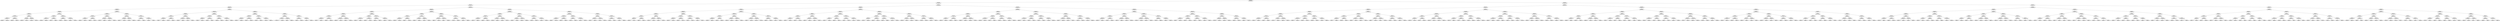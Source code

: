 ## [header material...]
## Command to get the layout: "dot -Teps thisfile > thisfile.eps"
graph "test"
{
node [shape="rectangle", fontsize=10, width=".2", height=".2", margin=0];
graph[fontsize=8];

n000 [label="clustersize = 14060
splitting feature:
((0.283,0.826)-(0.965,-0.571))"] ;
n000 -- n001 ;
n001 [label="clustersize = 9925
splitting feature:
((-0.665,-0.172)-(0.00461,0.606))"] ;
n001 -- n002 ;
n002 [label="clustersize = 3745
splitting feature:
((-0.903,-0.706)-(-0.927,0.537))"] ;
n002 -- n003 ;
n003 [label="clustersize = 1833
splitting feature:
((-0.496,0.691)-(0.42,0.283))"] ;
n003 -- n004 ;
n004 [label="clustersize = 1068
splitting feature:
((-0.851,0.0815)-(0.198,0.115))"] ;
n004 -- n005 ;
n005 [label="clustersize = 539
splitting feature:
((-0.417,0.155)-(0.399,0.619))"] ;
n005 -- n006 ;
n006 [label="clustersize = 425
splitting feature:
((-0.528,-0.312)-(-0.42,0.664))"] ;
n006 -- n007 ;
n007 [label="clustersize = 248
splitting feature:
((-0.0445,-0.477)-(-0.769,-0.546))"] ;
n007 -- n008 ;
n008 [label="clustersize = 119
splitting feature:
((-0.448,-0.828)-(-0.214,-0.211))"] ;
n008 -- n009 ;
n009 [label="clustersize = 35
pupil avg:
[-0.48259802 -0.19512172]"] ;
n008 -- n010 ;
n010 [label="clustersize = 84
pupil avg:
[-0.3043981  -0.14609626]"] ;
n007 -- n011 ;
n011 [label="clustersize = 129
splitting feature:
((-0.653,0.736)-(-0.28,-0.206))"] ;
n011 -- n012 ;
n012 [label="clustersize = 30
pupil avg:
[ 0.04449403 -0.13064931]"] ;
n011 -- n013 ;
n013 [label="clustersize = 99
pupil avg:
[-0.19086511 -0.1709381 ]"] ;
n006 -- n014 ;
n014 [label="clustersize = 177
splitting feature:
((-0.338,0.768)-(-0.279,-0.35))"] ;
n014 -- n015 ;
n015 [label="clustersize = 61
splitting feature:
((0.97,-0.79)-(0.909,0.594))"] ;
n015 -- n016 ;
n016 [label="clustersize = 30
pupil avg:
[ 0.33610019 -0.19676861]"] ;
n015 -- n017 ;
n017 [label="clustersize = 31
pupil avg:
[-0.001533   -0.14025776]"] ;
n014 -- n018 ;
n018 [label="clustersize = 116
splitting feature:
((0.435,0.168)-(-0.355,0.95))"] ;
n018 -- n019 ;
n019 [label="clustersize = 35
pupil avg:
[-0.2706764  -0.06168338]"] ;
n018 -- n020 ;
n020 [label="clustersize = 81
pupil avg:
[-0.0145572  -0.11380062]"] ;
n005 -- n021 ;
n021 [label="clustersize = 114
splitting feature:
((0.814,0.17)-(-0.612,0.833))"] ;
n021 -- n022 ;
n022 [label="clustersize = 35
splitting feature:
((0.177,0.0852)-(0.249,-0.428))"] ;
n022 -- n023 ;
n023 [label="clustersize = 14
splitting feature:
((-0.225,-0.99)-(-0.14,-0.0395))"] ;
n023 -- n024 ;
n024 [label="clustersize = 4
pupil avg:
[-0.26917057 -0.08998332]"] ;
n023 -- n025 ;
n025 [label="clustersize = 10
pupil avg:
[-0.02916266  0.09208822]"] ;
n022 -- n026 ;
n026 [label="clustersize = 21
splitting feature:
((0.277,-0.455)-(-0.442,0.414))"] ;
n026 -- n027 ;
n027 [label="clustersize = 14
pupil avg:
[-0.33034081  0.11761004]"] ;
n026 -- n028 ;
n028 [label="clustersize = 7
pupil avg:
[-0.2592559 -0.0757991]"] ;
n021 -- n029 ;
n029 [label="clustersize = 79
splitting feature:
((-0.885,0.455)-(-0.236,0.965))"] ;
n029 -- n030 ;
n030 [label="clustersize = 54
splitting feature:
((0.149,0.0804)-(0.389,-0.877))"] ;
n030 -- n031 ;
n031 [label="clustersize = 38
pupil avg:
[ 0.09876146  0.02318865]"] ;
n030 -- n032 ;
n032 [label="clustersize = 16
pupil avg:
[-0.12531502  0.08466766]"] ;
n029 -- n033 ;
n033 [label="clustersize = 25
splitting feature:
((-0.971,-0.857)-(-0.314,0.823))"] ;
n033 -- n034 ;
n034 [label="clustersize = 14
pupil avg:
[ 0.39138283  0.08887637]"] ;
n033 -- n035 ;
n035 [label="clustersize = 11
pupil avg:
[ 0.02050701 -0.05566764]"] ;
n004 -- n036 ;
n036 [label="clustersize = 529
splitting feature:
((-0.639,-0.277)-(-0.146,0.73))"] ;
n036 -- n037 ;
n037 [label="clustersize = 364
splitting feature:
((0.219,0.848)-(-0.226,-0.0975))"] ;
n037 -- n038 ;
n038 [label="clustersize = 125
splitting feature:
((-0.647,0.854)-(-0.0815,0.868))"] ;
n038 -- n039 ;
n039 [label="clustersize = 41
splitting feature:
((-0.607,-0.438)-(0.381,-0.253))"] ;
n039 -- n040 ;
n040 [label="clustersize = 21
pupil avg:
[ 0.08918293  0.09760429]"] ;
n039 -- n041 ;
n041 [label="clustersize = 20
pupil avg:
[ 0.48673449  0.23078863]"] ;
n038 -- n042 ;
n042 [label="clustersize = 84
splitting feature:
((-0.312,0.681)-(0.29,-0.205))"] ;
n042 -- n043 ;
n043 [label="clustersize = 24
pupil avg:
[ 0.12133599  0.07535679]"] ;
n042 -- n044 ;
n044 [label="clustersize = 60
pupil avg:
[-0.0672785   0.17880794]"] ;
n037 -- n045 ;
n045 [label="clustersize = 239
splitting feature:
((0.0912,-0.195)-(-0.422,-0.34))"] ;
n045 -- n046 ;
n046 [label="clustersize = 123
splitting feature:
((0.267,0.12)-(0.298,-0.315))"] ;
n046 -- n047 ;
n047 [label="clustersize = 60
pupil avg:
[-0.02451731  0.02702204]"] ;
n046 -- n048 ;
n048 [label="clustersize = 63
pupil avg:
[-0.21909465  0.03117456]"] ;
n045 -- n049 ;
n049 [label="clustersize = 116
splitting feature:
((-0.361,0.185)-(-0.335,0.849))"] ;
n049 -- n050 ;
n050 [label="clustersize = 76
pupil avg:
[-0.05536747 -0.14449372]"] ;
n049 -- n051 ;
n051 [label="clustersize = 40
pupil avg:
[ 0.10255161 -0.04072888]"] ;
n036 -- n052 ;
n052 [label="clustersize = 165
splitting feature:
((0.274,0.129)-(0.53,-0.856))"] ;
n052 -- n053 ;
n053 [label="clustersize = 148
splitting feature:
((0.826,0.311)-(0.386,-0.956))"] ;
n053 -- n054 ;
n054 [label="clustersize = 40
splitting feature:
((0.67,0.761)-(0.635,0.608))"] ;
n054 -- n055 ;
n055 [label="clustersize = 10
pupil avg:
[ 0.41696979 -0.17102042]"] ;
n054 -- n056 ;
n056 [label="clustersize = 30
pupil avg:
[ 0.13476417 -0.00822873]"] ;
n053 -- n057 ;
n057 [label="clustersize = 108
splitting feature:
((-0.4,0.979)-(-0.27,0.0404))"] ;
n057 -- n058 ;
n058 [label="clustersize = 24
pupil avg:
[ 0.2030471   0.05618611]"] ;
n057 -- n059 ;
n059 [label="clustersize = 84
pupil avg:
[ 0.09595648  0.00192256]"] ;
n052 -- n060 ;
n060 [label="clustersize = 17
splitting feature:
((0.0222,-0.72)-(-0.0504,-0.569))"] ;
n060 -- n061 ;
n061 [label="clustersize = 8
splitting feature:
((-0.746,0.463)-(-0.54,0.0589))"] ;
n061 -- n062 ;
n062 [label="clustersize = 4
pupil avg:
[-0.03884134 -0.01042418]"] ;
n061 -- n063 ;
n063 [label="clustersize = 4
pupil avg:
[ 0.21293651 -0.21551587]"] ;
n060 -- n064 ;
n064 [label="clustersize = 9
splitting feature:
((-0.661,-0.158)-(-0.531,-0.204))"] ;
n064 -- n065 ;
n065 [label="clustersize = 5
pupil avg:
[ 0.2425587  -0.06465317]"] ;
n064 -- n066 ;
n066 [label="clustersize = 4
pupil avg:
[ 0.71501225 -0.30165441]"] ;
n003 -- n067 ;
n067 [label="clustersize = 765
splitting feature:
((0.72,-0.82)-(0.851,0.463))"] ;
n067 -- n068 ;
n068 [label="clustersize = 353
splitting feature:
((-0.215,-0.912)-(-0.0529,-0.398))"] ;
n068 -- n069 ;
n069 [label="clustersize = 99
splitting feature:
((-0.214,0.215)-(0.903,0.0835))"] ;
n069 -- n070 ;
n070 [label="clustersize = 74
splitting feature:
((-0.364,-0.397)-(-0.133,0.329))"] ;
n070 -- n071 ;
n071 [label="clustersize = 20
splitting feature:
((-0.164,-0.202)-(0.555,-0.616))"] ;
n071 -- n072 ;
n072 [label="clustersize = 14
pupil avg:
[-0.24117088 -0.12124797]"] ;
n071 -- n073 ;
n073 [label="clustersize = 6
pupil avg:
[ 0.00282943  0.35288706]"] ;
n070 -- n074 ;
n074 [label="clustersize = 54
splitting feature:
((-0.0374,0.506)-(-0.41,-0.016))"] ;
n074 -- n075 ;
n075 [label="clustersize = 31
pupil avg:
[ 0.19783137  0.14510351]"] ;
n074 -- n076 ;
n076 [label="clustersize = 23
pupil avg:
[-0.01694564 -0.02570154]"] ;
n069 -- n077 ;
n077 [label="clustersize = 25
splitting feature:
((0.297,-0.0745)-(-0.835,-0.915))"] ;
n077 -- n078 ;
n078 [label="clustersize = 14
splitting feature:
((0.264,-0.921)-(-0.441,0.593))"] ;
n078 -- n079 ;
n079 [label="clustersize = 9
pupil avg:
[-0.10322434  0.25533917]"] ;
n078 -- n080 ;
n080 [label="clustersize = 5
pupil avg:
[ 0.17063822  0.35611164]"] ;
n077 -- n081 ;
n081 [label="clustersize = 11
splitting feature:
((-0.503,0.851)-(0.859,0.5))"] ;
n081 -- n082 ;
n082 [label="clustersize = 6
pupil avg:
[ 0.679492    0.24223167]"] ;
n081 -- n083 ;
n083 [label="clustersize = 5
pupil avg:
[ 1.03941126  0.34919481]"] ;
n068 -- n084 ;
n084 [label="clustersize = 254
splitting feature:
((0.0087,-0.962)-(0.501,0.614))"] ;
n084 -- n085 ;
n085 [label="clustersize = 191
splitting feature:
((0.188,-0.402)-(-0.927,0.62))"] ;
n085 -- n086 ;
n086 [label="clustersize = 174
splitting feature:
((-0.961,0.595)-(0.57,0.649))"] ;
n086 -- n087 ;
n087 [label="clustersize = 67
pupil avg:
[-0.27187891  0.02501934]"] ;
n086 -- n088 ;
n088 [label="clustersize = 107
pupil avg:
[-0.15797951  0.14957807]"] ;
n085 -- n089 ;
n089 [label="clustersize = 17
splitting feature:
((-0.584,-0.657)-(-0.159,0.483))"] ;
n089 -- n090 ;
n090 [label="clustersize = 5
pupil avg:
[-0.07556547  0.15879271]"] ;
n089 -- n091 ;
n091 [label="clustersize = 12
pupil avg:
[ 0.15743364 -0.0116147 ]"] ;
n084 -- n092 ;
n092 [label="clustersize = 63
splitting feature:
((0.618,-0.578)-(-0.524,0.856))"] ;
n092 -- n093 ;
n093 [label="clustersize = 36
splitting feature:
((-0.136,0.362)-(-0.636,-0.91))"] ;
n093 -- n094 ;
n094 [label="clustersize = 14
pupil avg:
[ 0.06682393  0.04595628]"] ;
n093 -- n095 ;
n095 [label="clustersize = 22
pupil avg:
[-0.12083312  0.2700686 ]"] ;
n092 -- n096 ;
n096 [label="clustersize = 27
splitting feature:
((0.455,-0.303)-(-0.675,-0.0976))"] ;
n096 -- n097 ;
n097 [label="clustersize = 10
pupil avg:
[ 0.41194394  0.24450932]"] ;
n096 -- n098 ;
n098 [label="clustersize = 17
pupil avg:
[ 0.12093016  0.08510591]"] ;
n067 -- n099 ;
n099 [label="clustersize = 412
splitting feature:
((-0.256,-0.895)-(-0.59,0.662))"] ;
n099 -- n100 ;
n100 [label="clustersize = 315
splitting feature:
((0.579,0.655)-(-0.834,0.488))"] ;
n100 -- n101 ;
n101 [label="clustersize = 285
splitting feature:
((0.85,0.622)-(-0.119,0.738))"] ;
n101 -- n102 ;
n102 [label="clustersize = 185
splitting feature:
((0.154,0.766)-(-0.258,-0.701))"] ;
n102 -- n103 ;
n103 [label="clustersize = 117
pupil avg:
[-0.32965617  0.20067787]"] ;
n102 -- n104 ;
n104 [label="clustersize = 68
pupil avg:
[-0.41752098  0.02137858]"] ;
n101 -- n105 ;
n105 [label="clustersize = 100
splitting feature:
((0.504,-0.734)-(-0.991,-0.906))"] ;
n105 -- n106 ;
n106 [label="clustersize = 42
pupil avg:
[-0.15407153  0.14317098]"] ;
n105 -- n107 ;
n107 [label="clustersize = 58
pupil avg:
[-0.21840373 -0.01133108]"] ;
n100 -- n108 ;
n108 [label="clustersize = 30
splitting feature:
((0.167,0.769)-(0.0222,-0.927))"] ;
n108 -- n109 ;
n109 [label="clustersize = 8
splitting feature:
((-0.186,0.429)-(-0.903,-0.825))"] ;
n109 -- n110 ;
n110 [label="clustersize = 4
pupil avg:
[-0.02574315  0.06279942]"] ;
n109 -- n111 ;
n111 [label="clustersize = 4
pupil avg:
[ 0.29294824  0.21042761]"] ;
n108 -- n112 ;
n112 [label="clustersize = 22
splitting feature:
((-0.903,-0.502)-(0.146,0.617))"] ;
n112 -- n113 ;
n113 [label="clustersize = 15
pupil avg:
[-0.19715744 -0.14620826]"] ;
n112 -- n114 ;
n114 [label="clustersize = 7
pupil avg:
[ 0.05596673 -0.01283923]"] ;
n099 -- n115 ;
n115 [label="clustersize = 97
splitting feature:
((-0.762,-0.319)-(0.573,0.803))"] ;
n115 -- n116 ;
n116 [label="clustersize = 74
splitting feature:
((0.319,-0.462)-(-0.681,0.913))"] ;
n116 -- n117 ;
n117 [label="clustersize = 40
splitting feature:
((0.114,0.178)-(-0.704,-0.191))"] ;
n117 -- n118 ;
n118 [label="clustersize = 14
pupil avg:
[ -1.44703412e-04   1.83653334e-01]"] ;
n117 -- n119 ;
n119 [label="clustersize = 26
pupil avg:
[-0.2321188   0.09844046]"] ;
n116 -- n120 ;
n120 [label="clustersize = 34
splitting feature:
((0.576,-0.123)-(-0.682,-0.795))"] ;
n120 -- n121 ;
n121 [label="clustersize = 12
pupil avg:
[ 0.11873961  0.02834   ]"] ;
n120 -- n122 ;
n122 [label="clustersize = 22
pupil avg:
[-0.04033055  0.13088243]"] ;
n115 -- n123 ;
n123 [label="clustersize = 23
splitting feature:
((-0.539,0.947)-(-0.272,0.176))"] ;
n123 -- n124 ;
n124 [label="clustersize = 11
splitting feature:
((-0.364,0.418)-(-0.915,-0.943))"] ;
n124 -- n125 ;
n125 [label="clustersize = 5
pupil avg:
[ 0.19414036  0.22088475]"] ;
n124 -- n126 ;
n126 [label="clustersize = 6
pupil avg:
[ 0.58644207  0.30440296]"] ;
n123 -- n127 ;
n127 [label="clustersize = 12
splitting feature:
((-0.415,-0.891)-(0.768,0.74))"] ;
n127 -- n128 ;
n128 [label="clustersize = 4
pupil avg:
[-0.16793109 -0.10435435]"] ;
n127 -- n129 ;
n129 [label="clustersize = 8
pupil avg:
[ 0.04915026  0.12516685]"] ;
n002 -- n130 ;
n130 [label="clustersize = 1912
splitting feature:
((-0.184,0.287)-(0.146,-0.0322))"] ;
n130 -- n131 ;
n131 [label="clustersize = 1068
splitting feature:
((-0.933,0.955)-(0.453,-0.68))"] ;
n131 -- n132 ;
n132 [label="clustersize = 672
splitting feature:
((-0.542,-0.44)-(-0.37,0.637))"] ;
n132 -- n133 ;
n133 [label="clustersize = 288
splitting feature:
((-0.108,-0.876)-(0.368,-0.316))"] ;
n133 -- n134 ;
n134 [label="clustersize = 150
splitting feature:
((-0.461,-0.413)-(-0.862,0.915))"] ;
n134 -- n135 ;
n135 [label="clustersize = 98
splitting feature:
((-0.396,-0.288)-(-0.184,0.367))"] ;
n135 -- n136 ;
n136 [label="clustersize = 61
pupil avg:
[-0.11690071 -0.21187734]"] ;
n135 -- n137 ;
n137 [label="clustersize = 37
pupil avg:
[ 0.15261492 -0.14727224]"] ;
n134 -- n138 ;
n138 [label="clustersize = 52
splitting feature:
((0.388,0.32)-(-0.0917,-0.806))"] ;
n138 -- n139 ;
n139 [label="clustersize = 7
pupil avg:
[ 0.44136468 -0.02632024]"] ;
n138 -- n140 ;
n140 [label="clustersize = 45
pupil avg:
[ 0.09738526 -0.04806008]"] ;
n133 -- n141 ;
n141 [label="clustersize = 138
splitting feature:
((-0.599,-0.235)-(-0.834,0.719))"] ;
n141 -- n142 ;
n142 [label="clustersize = 99
splitting feature:
((-0.0708,-0.118)-(-0.961,0.558))"] ;
n142 -- n143 ;
n143 [label="clustersize = 63
pupil avg:
[ 0.05964982 -0.05134544]"] ;
n142 -- n144 ;
n144 [label="clustersize = 36
pupil avg:
[ 0.2991061  -0.07407284]"] ;
n141 -- n145 ;
n145 [label="clustersize = 39
splitting feature:
((-0.0306,0.428)-(-0.494,-0.944))"] ;
n145 -- n146 ;
n146 [label="clustersize = 34
pupil avg:
[ 0.36722886  0.00724374]"] ;
n145 -- n147 ;
n147 [label="clustersize = 5
pupil avg:
[-0.00506151 -0.14598898]"] ;
n132 -- n148 ;
n148 [label="clustersize = 384
splitting feature:
((-0.181,-0.163)-(-0.324,0.957))"] ;
n148 -- n149 ;
n149 [label="clustersize = 201
splitting feature:
((-0.63,-0.566)-(0.251,0.718))"] ;
n149 -- n150 ;
n150 [label="clustersize = 100
splitting feature:
((0.877,-0.0974)-(-0.134,0.855))"] ;
n150 -- n151 ;
n151 [label="clustersize = 18
pupil avg:
[ 0.04316046 -0.18305133]"] ;
n150 -- n152 ;
n152 [label="clustersize = 82
pupil avg:
[ 0.21320388 -0.12511266]"] ;
n149 -- n153 ;
n153 [label="clustersize = 101
splitting feature:
((-0.373,-0.712)-(0.00769,0.378))"] ;
n153 -- n154 ;
n154 [label="clustersize = 9
pupil avg:
[ 0.04886429 -0.18302801]"] ;
n153 -- n155 ;
n155 [label="clustersize = 92
pupil avg:
[ 0.2572871  -0.05706272]"] ;
n148 -- n156 ;
n156 [label="clustersize = 183
splitting feature:
((-0.0739,0.17)-(-0.627,-0.065))"] ;
n156 -- n157 ;
n157 [label="clustersize = 110
splitting feature:
((-0.367,0.478)-(-0.259,0.241))"] ;
n157 -- n158 ;
n158 [label="clustersize = 48
pupil avg:
[ 0.37699856 -0.19046995]"] ;
n157 -- n159 ;
n159 [label="clustersize = 62
pupil avg:
[ 0.24460661 -0.11740877]"] ;
n156 -- n160 ;
n160 [label="clustersize = 73
splitting feature:
((-0.356,0.186)-(-0.75,0.626))"] ;
n160 -- n161 ;
n161 [label="clustersize = 45
pupil avg:
[ 0.39678454 -0.2424609 ]"] ;
n160 -- n162 ;
n162 [label="clustersize = 28
pupil avg:
[ 0.66222792 -0.19729989]"] ;
n131 -- n163 ;
n163 [label="clustersize = 396
splitting feature:
((0.184,-0.962)-(-0.163,0.865))"] ;
n163 -- n164 ;
n164 [label="clustersize = 148
splitting feature:
((0.12,0.115)-(0.828,0.636))"] ;
n164 -- n165 ;
n165 [label="clustersize = 131
splitting feature:
((-0.271,-0.238)-(-0.864,0.621))"] ;
n165 -- n166 ;
n166 [label="clustersize = 77
splitting feature:
((0.00808,0.913)-(0.306,-0.921))"] ;
n166 -- n167 ;
n167 [label="clustersize = 35
pupil avg:
[ 0.08812302 -0.00392381]"] ;
n166 -- n168 ;
n168 [label="clustersize = 42
pupil avg:
[-0.1033978  -0.05688034]"] ;
n165 -- n169 ;
n169 [label="clustersize = 54
splitting feature:
((-0.536,-0.688)-(0.386,-0.707))"] ;
n169 -- n170 ;
n170 [label="clustersize = 14
pupil avg:
[-0.02125658 -0.01631725]"] ;
n169 -- n171 ;
n171 [label="clustersize = 40
pupil avg:
[ 0.22430721 -0.02638282]"] ;
n164 -- n172 ;
n172 [label="clustersize = 17
splitting feature:
((0.00611,-0.721)-(0.277,-0.331))"] ;
n172 -- n173 ;
n173 [label="clustersize = 8
splitting feature:
((0.32,-0.0317)-(0.639,0.207))"] ;
n173 -- n174 ;
n174 [label="clustersize = 4
pupil avg:
[-0.00122353 -0.06881935]"] ;
n173 -- n175 ;
n175 [label="clustersize = 4
pupil avg:
[-0.22387566 -0.29042659]"] ;
n172 -- n176 ;
n176 [label="clustersize = 9
splitting feature:
((-0.0156,0.996)-(0.982,0.651))"] ;
n176 -- n177 ;
n177 [label="clustersize = 5
pupil avg:
[-0.27193277 -0.04015873]"] ;
n176 -- n178 ;
n178 [label="clustersize = 4
pupil avg:
[-0.30323437  0.0533672 ]"] ;
n163 -- n179 ;
n179 [label="clustersize = 248
splitting feature:
((0.171,0.0506)-(0.638,0.656))"] ;
n179 -- n180 ;
n180 [label="clustersize = 199
splitting feature:
((0.967,0.109)-(0.584,-0.391))"] ;
n180 -- n181 ;
n181 [label="clustersize = 23
splitting feature:
((0.855,-0.371)-(0.876,-0.609))"] ;
n181 -- n182 ;
n182 [label="clustersize = 14
pupil avg:
[ 0.17259693 -0.0718966 ]"] ;
n181 -- n183 ;
n183 [label="clustersize = 9
pupil avg:
[ 0.50124912 -0.23135053]"] ;
n180 -- n184 ;
n184 [label="clustersize = 176
splitting feature:
((-0.259,-0.887)-(-0.138,0.36))"] ;
n184 -- n185 ;
n185 [label="clustersize = 12
pupil avg:
[-0.15514635 -0.141275  ]"] ;
n184 -- n186 ;
n186 [label="clustersize = 164
pupil avg:
[ 0.20062301 -0.03279737]"] ;
n179 -- n187 ;
n187 [label="clustersize = 49
splitting feature:
((0.321,-0.424)-(0.757,0.499))"] ;
n187 -- n188 ;
n188 [label="clustersize = 21
splitting feature:
((-0.278,-0.275)-(0.476,-0.389))"] ;
n188 -- n189 ;
n189 [label="clustersize = 15
pupil avg:
[ 0.22191411 -0.04050689]"] ;
n188 -- n190 ;
n190 [label="clustersize = 6
pupil avg:
[ 0.43483028  0.08975887]"] ;
n187 -- n191 ;
n191 [label="clustersize = 28
splitting feature:
((-0.566,0.86)-(-0.317,-0.609))"] ;
n191 -- n192 ;
n192 [label="clustersize = 7
pupil avg:
[ 0.11689213 -0.06709325]"] ;
n191 -- n193 ;
n193 [label="clustersize = 21
pupil avg:
[-0.31558993 -0.27697847]"] ;
n130 -- n194 ;
n194 [label="clustersize = 844
splitting feature:
((0.369,-0.24)-(-0.823,0.52))"] ;
n194 -- n195 ;
n195 [label="clustersize = 399
splitting feature:
((0.296,0.0318)-(-0.568,-0.834))"] ;
n195 -- n196 ;
n196 [label="clustersize = 286
splitting feature:
((0.059,-0.934)-(0.788,0.407))"] ;
n196 -- n197 ;
n197 [label="clustersize = 226
splitting feature:
((0.521,-0.322)-(0.171,0.766))"] ;
n197 -- n198 ;
n198 [label="clustersize = 92
splitting feature:
((0.546,-0.557)-(0.294,0.532))"] ;
n198 -- n199 ;
n199 [label="clustersize = 44
pupil avg:
[-0.23570084  0.11295746]"] ;
n198 -- n200 ;
n200 [label="clustersize = 48
pupil avg:
[-0.06996234  0.2163022 ]"] ;
n197 -- n201 ;
n201 [label="clustersize = 134
splitting feature:
((-0.295,0.6)-(0.0341,0.0797))"] ;
n201 -- n202 ;
n202 [label="clustersize = 9
pupil avg:
[ 0.25126683 -0.04543785]"] ;
n201 -- n203 ;
n203 [label="clustersize = 125
pupil avg:
[-0.01596276  0.16168461]"] ;
n196 -- n204 ;
n204 [label="clustersize = 60
splitting feature:
((0.152,0.965)-(-0.68,-0.415))"] ;
n204 -- n205 ;
n205 [label="clustersize = 31
splitting feature:
((0.536,-0.877)-(-0.632,-0.715))"] ;
n205 -- n206 ;
n206 [label="clustersize = 16
pupil avg:
[ 0.1562184   0.26584639]"] ;
n205 -- n207 ;
n207 [label="clustersize = 15
pupil avg:
[ 0.39423309  0.20901283]"] ;
n204 -- n208 ;
n208 [label="clustersize = 29
splitting feature:
((-0.993,0.786)-(0.809,-0.332))"] ;
n208 -- n209 ;
n209 [label="clustersize = 9
pupil avg:
[-0.00441394 -0.0436357 ]"] ;
n208 -- n210 ;
n210 [label="clustersize = 20
pupil avg:
[ 0.00843171  0.17793728]"] ;
n195 -- n211 ;
n211 [label="clustersize = 113
splitting feature:
((-0.264,0.144)-(0.174,0.387))"] ;
n211 -- n212 ;
n212 [label="clustersize = 38
splitting feature:
((0.198,0.848)-(0.0241,0.926))"] ;
n212 -- n213 ;
n213 [label="clustersize = 17
splitting feature:
((-0.241,0.603)-(-0.635,0.926))"] ;
n213 -- n214 ;
n214 [label="clustersize = 8
pupil avg:
[ 0.10840512 -0.09981511]"] ;
n213 -- n215 ;
n215 [label="clustersize = 9
pupil avg:
[-0.31871796  0.04693711]"] ;
n212 -- n216 ;
n216 [label="clustersize = 21
splitting feature:
((0.212,-0.576)-(-0.416,-0.619))"] ;
n216 -- n217 ;
n217 [label="clustersize = 13
pupil avg:
[-0.52192408  0.0389398 ]"] ;
n216 -- n218 ;
n218 [label="clustersize = 8
pupil avg:
[-0.26890243 -0.08355601]"] ;
n211 -- n219 ;
n219 [label="clustersize = 75
splitting feature:
((0.0596,-0.921)-(0.736,-0.801))"] ;
n219 -- n220 ;
n220 [label="clustersize = 58
splitting feature:
((-0.735,0.47)-(0.281,-0.115))"] ;
n220 -- n221 ;
n221 [label="clustersize = 5
pupil avg:
[ 0.03347561  0.15520325]"] ;
n220 -- n222 ;
n222 [label="clustersize = 53
pupil avg:
[-0.28036251  0.17169788]"] ;
n219 -- n223 ;
n223 [label="clustersize = 17
splitting feature:
((0.138,0.41)-(-0.0637,-0.285))"] ;
n223 -- n224 ;
n224 [label="clustersize = 9
pupil avg:
[ 0.27034103  0.28242089]"] ;
n223 -- n225 ;
n225 [label="clustersize = 8
pupil avg:
[-0.24163242  0.13593416]"] ;
n194 -- n226 ;
n226 [label="clustersize = 445
splitting feature:
((-0.549,-0.579)-(0.851,-0.994))"] ;
n226 -- n227 ;
n227 [label="clustersize = 386
splitting feature:
((-0.363,-0.668)-(0.233,0.105))"] ;
n227 -- n228 ;
n228 [label="clustersize = 150
splitting feature:
((-0.169,-0.799)-(-0.651,0.858))"] ;
n228 -- n229 ;
n229 [label="clustersize = 88
splitting feature:
((-0.826,-0.933)-(0.946,-0.344))"] ;
n229 -- n230 ;
n230 [label="clustersize = 75
pupil avg:
[-0.09446649 -0.152377  ]"] ;
n229 -- n231 ;
n231 [label="clustersize = 13
pupil avg:
[ 0.12341317  0.13636359]"] ;
n228 -- n232 ;
n232 [label="clustersize = 62
splitting feature:
((-0.843,-0.529)-(-0.613,-0.927))"] ;
n232 -- n233 ;
n233 [label="clustersize = 31
pupil avg:
[ 0.26105897 -0.07238186]"] ;
n232 -- n234 ;
n234 [label="clustersize = 31
pupil avg:
[ 0.01695796 -0.06124261]"] ;
n227 -- n235 ;
n235 [label="clustersize = 236
splitting feature:
((-0.25,0.657)-(0.169,0.136))"] ;
n235 -- n236 ;
n236 [label="clustersize = 29
splitting feature:
((0.776,-0.326)-(0.767,0.417))"] ;
n236 -- n237 ;
n237 [label="clustersize = 14
pupil avg:
[ 0.38096707 -0.11399497]"] ;
n236 -- n238 ;
n238 [label="clustersize = 15
pupil avg:
[ 0.07576397 -0.11943149]"] ;
n235 -- n239 ;
n239 [label="clustersize = 207
splitting feature:
((-0.0747,-0.152)-(-0.934,0.631))"] ;
n239 -- n240 ;
n240 [label="clustersize = 162
pupil avg:
[ 0.0889258   0.10775847]"] ;
n239 -- n241 ;
n241 [label="clustersize = 45
pupil avg:
[ 0.26463116  0.1092599 ]"] ;
n226 -- n242 ;
n242 [label="clustersize = 59
splitting feature:
((0.011,-0.28)-(-0.923,0.446))"] ;
n242 -- n243 ;
n243 [label="clustersize = 28
splitting feature:
((0.71,0.725)-(-0.92,0.884))"] ;
n243 -- n244 ;
n244 [label="clustersize = 18
splitting feature:
((-0.393,-0.867)-(0.716,-0.706))"] ;
n244 -- n245 ;
n245 [label="clustersize = 5
pupil avg:
[-0.16476316  0.16371106]"] ;
n244 -- n246 ;
n246 [label="clustersize = 13
pupil avg:
[ 0.15006483  0.20474692]"] ;
n243 -- n247 ;
n247 [label="clustersize = 10
splitting feature:
((-0.437,-0.413)-(0.432,-0.0881))"] ;
n247 -- n248 ;
n248 [label="clustersize = 5
pupil avg:
[ 0.20472702  0.18642391]"] ;
n247 -- n249 ;
n249 [label="clustersize = 5
pupil avg:
[ 0.56371061  0.18463688]"] ;
n242 -- n250 ;
n250 [label="clustersize = 31
splitting feature:
((-0.546,-0.054)-(-0.0874,0.0753))"] ;
n250 -- n251 ;
n251 [label="clustersize = 8
splitting feature:
((-0.467,-0.00332)-(-0.423,-0.576))"] ;
n251 -- n252 ;
n252 [label="clustersize = 4
pupil avg:
[ 0.8234449  -0.15696247]"] ;
n251 -- n253 ;
n253 [label="clustersize = 4
pupil avg:
[ 0.71546841  0.1795207 ]"] ;
n250 -- n254 ;
n254 [label="clustersize = 23
splitting feature:
((0.692,0.809)-(-0.184,-0.687))"] ;
n254 -- n255 ;
n255 [label="clustersize = 5
pupil avg:
[ 0.67244172 -0.06751197]"] ;
n254 -- n256 ;
n256 [label="clustersize = 18
pupil avg:
[ 0.20886639  0.09297544]"] ;
n001 -- n257 ;
n257 [label="clustersize = 6180
splitting feature:
((0.617,-0.443)-(-0.96,0.0833))"] ;
n257 -- n258 ;
n258 [label="clustersize = 2179
splitting feature:
((-0.435,-0.954)-(0.6,0.217))"] ;
n258 -- n259 ;
n259 [label="clustersize = 977
splitting feature:
((0.374,-0.704)-(-0.984,-0.896))"] ;
n259 -- n260 ;
n260 [label="clustersize = 565
splitting feature:
((-0.0455,0.985)-(0.0808,-0.737))"] ;
n260 -- n261 ;
n261 [label="clustersize = 175
splitting feature:
((0.309,0.574)-(-0.361,-0.68))"] ;
n261 -- n262 ;
n262 [label="clustersize = 77
splitting feature:
((0.656,0.475)-(-0.616,0.127))"] ;
n262 -- n263 ;
n263 [label="clustersize = 13
splitting feature:
((0.589,0.907)-(0.1,0.162))"] ;
n263 -- n264 ;
n264 [label="clustersize = 6
pupil avg:
[-0.05968073  0.06643222]"] ;
n263 -- n265 ;
n265 [label="clustersize = 7
pupil avg:
[ 0.37372711  0.16487728]"] ;
n262 -- n266 ;
n266 [label="clustersize = 64
splitting feature:
((-0.297,-0.856)-(-0.576,0.9))"] ;
n266 -- n267 ;
n267 [label="clustersize = 23
pupil avg:
[ 0.27689395  0.17086274]"] ;
n266 -- n268 ;
n268 [label="clustersize = 41
pupil avg:
[ 0.52697083  0.11900539]"] ;
n261 -- n269 ;
n269 [label="clustersize = 98
splitting feature:
((-0.245,-0.874)-(-1,0.649))"] ;
n269 -- n270 ;
n270 [label="clustersize = 74
splitting feature:
((0.667,0.974)-(0.105,0.696))"] ;
n270 -- n271 ;
n271 [label="clustersize = 14
pupil avg:
[-0.10352101  0.03676353]"] ;
n270 -- n272 ;
n272 [label="clustersize = 60
pupil avg:
[ 0.24710718  0.09575294]"] ;
n269 -- n273 ;
n273 [label="clustersize = 24
splitting feature:
((-0.206,-0.348)-(-0.141,0.562))"] ;
n273 -- n274 ;
n274 [label="clustersize = 19
pupil avg:
[-0.24582739 -0.01087145]"] ;
n273 -- n275 ;
n275 [label="clustersize = 5
pupil avg:
[ 0.20905147  0.00885724]"] ;
n260 -- n276 ;
n276 [label="clustersize = 390
splitting feature:
((0.29,-0.39)-(-0.575,0.347))"] ;
n276 -- n277 ;
n277 [label="clustersize = 238
splitting feature:
((0.154,-0.303)-(-0.494,0.418))"] ;
n277 -- n278 ;
n278 [label="clustersize = 189
splitting feature:
((0.166,-0.326)-(0.105,0.725))"] ;
n278 -- n279 ;
n279 [label="clustersize = 143
pupil avg:
[-0.22930358  0.17005827]"] ;
n278 -- n280 ;
n280 [label="clustersize = 46
pupil avg:
[ 0.03011422  0.04648257]"] ;
n277 -- n281 ;
n281 [label="clustersize = 49
splitting feature:
((-0.938,0.546)-(0.787,0.584))"] ;
n281 -- n282 ;
n282 [label="clustersize = 25
pupil avg:
[-0.00766522 -0.00527463]"] ;
n281 -- n283 ;
n283 [label="clustersize = 24
pupil avg:
[ 0.1453511   0.10018959]"] ;
n276 -- n284 ;
n284 [label="clustersize = 152
splitting feature:
((-0.537,-0.357)-(0.123,0.997))"] ;
n284 -- n285 ;
n285 [label="clustersize = 119
splitting feature:
((-0.615,-0.268)-(0.256,-0.195))"] ;
n285 -- n286 ;
n286 [label="clustersize = 74
pupil avg:
[ 0.0977268   0.04567844]"] ;
n285 -- n287 ;
n287 [label="clustersize = 45
pupil avg:
[-0.07637757  0.13778633]"] ;
n284 -- n288 ;
n288 [label="clustersize = 33
splitting feature:
((0.803,0.695)-(0.34,0.263))"] ;
n288 -- n289 ;
n289 [label="clustersize = 5
pupil avg:
[-0.00749891  0.07628945]"] ;
n288 -- n290 ;
n290 [label="clustersize = 28
pupil avg:
[ 0.24476129  0.14041618]"] ;
n259 -- n291 ;
n291 [label="clustersize = 412
splitting feature:
((-0.154,0.147)-(0.223,0.762))"] ;
n291 -- n292 ;
n292 [label="clustersize = 230
splitting feature:
((-0.375,0.952)-(0.708,-0.259))"] ;
n292 -- n293 ;
n293 [label="clustersize = 181
splitting feature:
((-0.207,0.987)-(-0.238,-0.317))"] ;
n293 -- n294 ;
n294 [label="clustersize = 98
splitting feature:
((0.295,-0.505)-(0.398,-0.916))"] ;
n294 -- n295 ;
n295 [label="clustersize = 54
pupil avg:
[ 0.29023921 -0.05018005]"] ;
n294 -- n296 ;
n296 [label="clustersize = 44
pupil avg:
[ 0.48594673 -0.0112853 ]"] ;
n293 -- n297 ;
n297 [label="clustersize = 83
splitting feature:
((0.2,0.249)-(-0.31,0.107))"] ;
n297 -- n298 ;
n298 [label="clustersize = 17
pupil avg:
[ 0.2862984  -0.01358402]"] ;
n297 -- n299 ;
n299 [label="clustersize = 66
pupil avg:
[ 0.08932199 -0.16846472]"] ;
n292 -- n300 ;
n300 [label="clustersize = 49
splitting feature:
((0.182,0.543)-(-0.536,0.446))"] ;
n300 -- n301 ;
n301 [label="clustersize = 34
splitting feature:
((-0.97,-0.992)-(-0.311,-0.281))"] ;
n301 -- n302 ;
n302 [label="clustersize = 18
pupil avg:
[ 0.16593182  0.19584983]"] ;
n301 -- n303 ;
n303 [label="clustersize = 16
pupil avg:
[-0.25862844  0.16959361]"] ;
n300 -- n304 ;
n304 [label="clustersize = 15
splitting feature:
((-0.928,-0.604)-(0.244,0.0833))"] ;
n304 -- n305 ;
n305 [label="clustersize = 4
pupil avg:
[-0.04225046 -0.33524496]"] ;
n304 -- n306 ;
n306 [label="clustersize = 11
pupil avg:
[ 0.12196041 -0.05192979]"] ;
n291 -- n307 ;
n307 [label="clustersize = 182
splitting feature:
((-0.498,-0.529)-(0.578,0.0214))"] ;
n307 -- n308 ;
n308 [label="clustersize = 97
splitting feature:
((0.143,-0.446)-(-0.734,-0.978))"] ;
n308 -- n309 ;
n309 [label="clustersize = 28
splitting feature:
((-0.451,-0.278)-(0.125,0.367))"] ;
n309 -- n310 ;
n310 [label="clustersize = 9
pupil avg:
[-0.08220575 -0.07122428]"] ;
n309 -- n311 ;
n311 [label="clustersize = 19
pupil avg:
[ 0.29982471  0.1657463 ]"] ;
n308 -- n312 ;
n312 [label="clustersize = 69
splitting feature:
((-0.462,-0.146)-(0.297,0.818))"] ;
n312 -- n313 ;
n313 [label="clustersize = 20
pupil avg:
[ 0.36904571 -0.01838066]"] ;
n312 -- n314 ;
n314 [label="clustersize = 49
pupil avg:
[ 0.6177911   0.15652628]"] ;
n307 -- n315 ;
n315 [label="clustersize = 85
splitting feature:
((0.167,-0.666)-(-0.841,-0.0603))"] ;
n315 -- n316 ;
n316 [label="clustersize = 56
splitting feature:
((0.256,0.619)-(0.401,0.315))"] ;
n316 -- n317 ;
n317 [label="clustersize = 40
pupil avg:
[ 0.56603968  0.25957729]"] ;
n316 -- n318 ;
n318 [label="clustersize = 16
pupil avg:
[ 0.34290773  0.30301248]"] ;
n315 -- n319 ;
n319 [label="clustersize = 29
splitting feature:
((0.826,0.649)-(0.303,-0.209))"] ;
n319 -- n320 ;
n320 [label="clustersize = 7
pupil avg:
[ 0.52858774  0.1370858 ]"] ;
n319 -- n321 ;
n321 [label="clustersize = 22
pupil avg:
[ 0.62659204  0.2188046 ]"] ;
n258 -- n322 ;
n322 [label="clustersize = 1202
splitting feature:
((-0.738,0.379)-(0.134,0.134))"] ;
n322 -- n323 ;
n323 [label="clustersize = 230
splitting feature:
((0.677,-0.648)-(-0.418,-0.513))"] ;
n323 -- n324 ;
n324 [label="clustersize = 90
splitting feature:
((0.0818,-0.0349)-(0.0342,0.814))"] ;
n324 -- n325 ;
n325 [label="clustersize = 22
splitting feature:
((-0.588,0.206)-(0.327,0.657))"] ;
n325 -- n326 ;
n326 [label="clustersize = 10
splitting feature:
((-0.297,0.513)-(0.371,-0.831))"] ;
n326 -- n327 ;
n327 [label="clustersize = 5
pupil avg:
[ 0.42048048  0.12570844]"] ;
n326 -- n328 ;
n328 [label="clustersize = 5
pupil avg:
[-0.00150183  0.17835165]"] ;
n325 -- n329 ;
n329 [label="clustersize = 12
splitting feature:
((-0.378,-0.279)-(-0.858,0.951))"] ;
n329 -- n330 ;
n330 [label="clustersize = 6
pupil avg:
[ 0.40689314  0.25477563]"] ;
n329 -- n331 ;
n331 [label="clustersize = 6
pupil avg:
[ 0.65167077  0.24660612]"] ;
n324 -- n332 ;
n332 [label="clustersize = 68
splitting feature:
((0.281,0.244)-(0.104,0.445))"] ;
n332 -- n333 ;
n333 [label="clustersize = 22
splitting feature:
((0.597,-0.579)-(-0.703,-0.975))"] ;
n333 -- n334 ;
n334 [label="clustersize = 18
pupil avg:
[ 0.66799944  0.12870614]"] ;
n333 -- n335 ;
n335 [label="clustersize = 4
pupil avg:
[ 0.91930857  0.23288949]"] ;
n332 -- n336 ;
n336 [label="clustersize = 46
splitting feature:
((0.896,0.617)-(-0.566,0.537))"] ;
n336 -- n337 ;
n337 [label="clustersize = 4
pupil avg:
[ 0.31502525  0.14309764]"] ;
n336 -- n338 ;
n338 [label="clustersize = 42
pupil avg:
[ 0.58891003  0.17047239]"] ;
n323 -- n339 ;
n339 [label="clustersize = 140
splitting feature:
((-0.132,0.149)-(0.0876,0.713))"] ;
n339 -- n340 ;
n340 [label="clustersize = 50
splitting feature:
((0.305,-0.932)-(-0.395,0.971))"] ;
n340 -- n341 ;
n341 [label="clustersize = 9
splitting feature:
((-0.614,-0.598)-(-0.74,-0.275))"] ;
n341 -- n342 ;
n342 [label="clustersize = 4
pupil avg:
[-0.36810345  0.14783318]"] ;
n341 -- n343 ;
n343 [label="clustersize = 5
pupil avg:
[ 0.21173468  0.09867956]"] ;
n340 -- n344 ;
n344 [label="clustersize = 41
splitting feature:
((-0.388,0.304)-(-0.173,-0.811))"] ;
n344 -- n345 ;
n345 [label="clustersize = 37
pupil avg:
[ 0.41395959  0.03253795]"] ;
n344 -- n346 ;
n346 [label="clustersize = 4
pupil avg:
[ 0.10168067  0.10165733]"] ;
n339 -- n347 ;
n347 [label="clustersize = 90
splitting feature:
((0.128,-0.101)-(-0.295,-0.0633))"] ;
n347 -- n348 ;
n348 [label="clustersize = 49
splitting feature:
((0.239,0.121)-(-0.0265,0.357))"] ;
n348 -- n349 ;
n349 [label="clustersize = 4
pupil avg:
[ 0.16212238  0.15647721]"] ;
n348 -- n350 ;
n350 [label="clustersize = 45
pupil avg:
[ 0.51328071  0.13614825]"] ;
n347 -- n351 ;
n351 [label="clustersize = 41
splitting feature:
((-0.948,0.592)-(-0.737,0.448))"] ;
n351 -- n352 ;
n352 [label="clustersize = 4
pupil avg:
[ 0.7857475  -0.01265985]"] ;
n351 -- n353 ;
n353 [label="clustersize = 37
pupil avg:
[ 0.5385044   0.05934941]"] ;
n322 -- n354 ;
n354 [label="clustersize = 972
splitting feature:
((0.152,-0.648)-(-0.668,0.906))"] ;
n354 -- n355 ;
n355 [label="clustersize = 646
splitting feature:
((0.244,-0.909)-(0.547,0.607))"] ;
n355 -- n356 ;
n356 [label="clustersize = 272
splitting feature:
((-0.363,0.733)-(-0.378,-0.191))"] ;
n356 -- n357 ;
n357 [label="clustersize = 52
splitting feature:
((0.561,-0.36)-(-0.342,0.3))"] ;
n357 -- n358 ;
n358 [label="clustersize = 18
pupil avg:
[ 0.00703427  0.14523611]"] ;
n357 -- n359 ;
n359 [label="clustersize = 34
pupil avg:
[ 0.28821585  0.16546682]"] ;
n356 -- n360 ;
n360 [label="clustersize = 220
splitting feature:
((-0.675,-0.156)-(0.494,0.788))"] ;
n360 -- n361 ;
n361 [label="clustersize = 98
pupil avg:
[ 0.10339879  0.16531316]"] ;
n360 -- n362 ;
n362 [label="clustersize = 122
pupil avg:
[-0.0389734   0.26204653]"] ;
n355 -- n363 ;
n363 [label="clustersize = 374
splitting feature:
((0.244,0.886)-(-0.0899,-0.433))"] ;
n363 -- n364 ;
n364 [label="clustersize = 229
splitting feature:
((0.563,0.117)-(0.824,0.154))"] ;
n364 -- n365 ;
n365 [label="clustersize = 202
pupil avg:
[ 0.25943344  0.27087765]"] ;
n364 -- n366 ;
n366 [label="clustersize = 27
pupil avg:
[ 0.43669549  0.234034  ]"] ;
n363 -- n367 ;
n367 [label="clustersize = 145
splitting feature:
((0.0677,0.474)-(-0.64,-0.633))"] ;
n367 -- n368 ;
n368 [label="clustersize = 136
pupil avg:
[ 0.14818007  0.17614957]"] ;
n367 -- n369 ;
n369 [label="clustersize = 9
pupil avg:
[-0.166284    0.08945401]"] ;
n354 -- n370 ;
n370 [label="clustersize = 326
splitting feature:
((0.769,-0.796)-(0.107,-0.893))"] ;
n370 -- n371 ;
n371 [label="clustersize = 132
splitting feature:
((0.924,0.812)-(-0.55,-0.545))"] ;
n371 -- n372 ;
n372 [label="clustersize = 97
splitting feature:
((0.217,0.341)-(0.201,0.869))"] ;
n372 -- n373 ;
n373 [label="clustersize = 40
pupil avg:
[ 0.45227642  0.26968533]"] ;
n372 -- n374 ;
n374 [label="clustersize = 57
pupil avg:
[ 0.66116076  0.24788414]"] ;
n371 -- n375 ;
n375 [label="clustersize = 35
splitting feature:
((0.132,0.845)-(-0.18,0.0406))"] ;
n375 -- n376 ;
n376 [label="clustersize = 21
pupil avg:
[ 0.54261004  0.16598084]"] ;
n375 -- n377 ;
n377 [label="clustersize = 14
pupil avg:
[ 0.09186483  0.04284023]"] ;
n370 -- n378 ;
n378 [label="clustersize = 194
splitting feature:
((0.771,0.714)-(-0.471,-0.454))"] ;
n378 -- n379 ;
n379 [label="clustersize = 68
splitting feature:
((0.76,0.571)-(-0.592,-0.657))"] ;
n379 -- n380 ;
n380 [label="clustersize = 63
pupil avg:
[ 0.50511776  0.23854323]"] ;
n379 -- n381 ;
n381 [label="clustersize = 5
pupil avg:
[-0.0004198   0.04756266]"] ;
n378 -- n382 ;
n382 [label="clustersize = 126
splitting feature:
((-0.663,0.858)-(0.311,-0.235))"] ;
n382 -- n383 ;
n383 [label="clustersize = 51
pupil avg:
[ 0.32904074  0.10534611]"] ;
n382 -- n384 ;
n384 [label="clustersize = 75
pupil avg:
[ 0.10623048  0.10429192]"] ;
n257 -- n385 ;
n385 [label="clustersize = 4001
splitting feature:
((0.0188,-0.367)-(0.136,0.885))"] ;
n385 -- n386 ;
n386 [label="clustersize = 1991
splitting feature:
((-0.926,-0.419)-(-0.963,0.35))"] ;
n386 -- n387 ;
n387 [label="clustersize = 751
splitting feature:
((-0.526,0.58)-(-0.386,-0.8))"] ;
n387 -- n388 ;
n388 [label="clustersize = 268
splitting feature:
((-0.356,0.939)-(-0.98,-0.284))"] ;
n388 -- n389 ;
n389 [label="clustersize = 99
splitting feature:
((-0.777,0.143)-(-0.331,-0.595))"] ;
n389 -- n390 ;
n390 [label="clustersize = 70
splitting feature:
((-0.52,-0.466)-(-0.151,-0.572))"] ;
n390 -- n391 ;
n391 [label="clustersize = 18
pupil avg:
[ 0.34422573 -0.04195646]"] ;
n390 -- n392 ;
n392 [label="clustersize = 52
pupil avg:
[ 0.15005444 -0.00856521]"] ;
n389 -- n393 ;
n393 [label="clustersize = 29
splitting feature:
((0.169,-0.707)-(0.328,-0.083))"] ;
n393 -- n394 ;
n394 [label="clustersize = 9
pupil avg:
[ 0.09214818 -0.14056035]"] ;
n393 -- n395 ;
n395 [label="clustersize = 20
pupil avg:
[ 0.53775398 -0.14187153]"] ;
n388 -- n396 ;
n396 [label="clustersize = 169
splitting feature:
((0.236,0.965)-(0.75,0.636))"] ;
n396 -- n397 ;
n397 [label="clustersize = 108
splitting feature:
((-0.545,-0.363)-(0.56,-0.589))"] ;
n397 -- n398 ;
n398 [label="clustersize = 52
pupil avg:
[ 0.12318338 -0.10543542]"] ;
n397 -- n399 ;
n399 [label="clustersize = 56
pupil avg:
[-0.04075688  0.03202158]"] ;
n396 -- n400 ;
n400 [label="clustersize = 61
splitting feature:
((-0.0866,-0.646)-(0.0104,0.329))"] ;
n400 -- n401 ;
n401 [label="clustersize = 33
pupil avg:
[-0.23306318  0.00823334]"] ;
n400 -- n402 ;
n402 [label="clustersize = 28
pupil avg:
[-0.04211342  0.05236403]"] ;
n387 -- n403 ;
n403 [label="clustersize = 483
splitting feature:
((-0.438,0.0568)-(-0.374,0.981))"] ;
n403 -- n404 ;
n404 [label="clustersize = 334
splitting feature:
((0.287,0.209)-(0.78,0.356))"] ;
n404 -- n405 ;
n405 [label="clustersize = 265
splitting feature:
((-0.0379,0.178)-(-0.368,-0.677))"] ;
n405 -- n406 ;
n406 [label="clustersize = 119
pupil avg:
[-0.06985407 -0.03896442]"] ;
n405 -- n407 ;
n407 [label="clustersize = 146
pupil avg:
[-0.2250017 -0.136693 ]"] ;
n404 -- n408 ;
n408 [label="clustersize = 69
splitting feature:
((-0.378,-0.431)-(-0.73,-0.0853))"] ;
n408 -- n409 ;
n409 [label="clustersize = 48
pupil avg:
[-0.37760274 -0.13115149]"] ;
n408 -- n410 ;
n410 [label="clustersize = 21
pupil avg:
[-0.24826539  0.03222796]"] ;
n403 -- n411 ;
n411 [label="clustersize = 149
splitting feature:
((-0.494,-0.654)-(0.341,0.692))"] ;
n411 -- n412 ;
n412 [label="clustersize = 87
splitting feature:
((-0.232,0.594)-(-0.264,-0.535))"] ;
n412 -- n413 ;
n413 [label="clustersize = 43
pupil avg:
[ 0.26768454 -0.03763366]"] ;
n412 -- n414 ;
n414 [label="clustersize = 44
pupil avg:
[-0.09332202 -0.07026396]"] ;
n411 -- n415 ;
n415 [label="clustersize = 62
splitting feature:
((-0.463,-0.17)-(-0.245,-0.319))"] ;
n415 -- n416 ;
n416 [label="clustersize = 6
pupil avg:
[ 0.25709382  0.04199088]"] ;
n415 -- n417 ;
n417 [label="clustersize = 56
pupil avg:
[-0.08593515  0.04093242]"] ;
n386 -- n418 ;
n418 [label="clustersize = 1240
splitting feature:
((0.0421,-0.803)-(-0.468,0.885))"] ;
n418 -- n419 ;
n419 [label="clustersize = 570
splitting feature:
((0.933,-0.397)-(-0.534,0.253))"] ;
n419 -- n420 ;
n420 [label="clustersize = 227
splitting feature:
((-0.73,-0.445)-(0.519,0.818))"] ;
n420 -- n421 ;
n421 [label="clustersize = 125
splitting feature:
((0.107,0.0777)-(0.393,-0.385))"] ;
n421 -- n422 ;
n422 [label="clustersize = 83
pupil avg:
[ 0.26528959  0.02916649]"] ;
n421 -- n423 ;
n423 [label="clustersize = 42
pupil avg:
[ 0.42748144 -0.01164484]"] ;
n420 -- n424 ;
n424 [label="clustersize = 102
splitting feature:
((-0.0941,-0.969)-(0.304,0.774))"] ;
n424 -- n425 ;
n425 [label="clustersize = 38
pupil avg:
[ 0.0176023  -0.01443641]"] ;
n424 -- n426 ;
n426 [label="clustersize = 64
pupil avg:
[ 0.19111906  0.02876626]"] ;
n419 -- n427 ;
n427 [label="clustersize = 343
splitting feature:
((-0.0403,-0.895)-(-0.0107,0.352))"] ;
n427 -- n428 ;
n428 [label="clustersize = 123
splitting feature:
((0.555,-0.392)-(-0.399,-0.75))"] ;
n428 -- n429 ;
n429 [label="clustersize = 20
pupil avg:
[ 0.16271276 -0.00578357]"] ;
n428 -- n430 ;
n430 [label="clustersize = 103
pupil avg:
[-0.11167206 -0.08334211]"] ;
n427 -- n431 ;
n431 [label="clustersize = 220
splitting feature:
((-0.364,-0.866)-(-0.74,0.737))"] ;
n431 -- n432 ;
n432 [label="clustersize = 88
pupil avg:
[ 0.02797172 -0.05095332]"] ;
n431 -- n433 ;
n433 [label="clustersize = 132
pupil avg:
[ 0.22354544 -0.00359695]"] ;
n418 -- n434 ;
n434 [label="clustersize = 670
splitting feature:
((-0.219,-0.331)-(-0.933,0.27))"] ;
n434 -- n435 ;
n435 [label="clustersize = 306
splitting feature:
((-0.328,0.524)-(0.318,-0.899))"] ;
n435 -- n436 ;
n436 [label="clustersize = 281
splitting feature:
((0.192,-0.637)-(-0.768,0.895))"] ;
n436 -- n437 ;
n437 [label="clustersize = 92
pupil avg:
[ 0.15304085 -0.01145108]"] ;
n436 -- n438 ;
n438 [label="clustersize = 189
pupil avg:
[ 0.32593227 -0.0906159 ]"] ;
n435 -- n439 ;
n439 [label="clustersize = 25
splitting feature:
((-0.883,0.576)-(-0.836,0.22))"] ;
n439 -- n440 ;
n440 [label="clustersize = 13
pupil avg:
[-0.25642418 -0.06128416]"] ;
n439 -- n441 ;
n441 [label="clustersize = 12
pupil avg:
[ 0.12224514  0.01081119]"] ;
n434 -- n442 ;
n442 [label="clustersize = 364
splitting feature:
((-0.212,-0.745)-(-0.357,0.679))"] ;
n442 -- n443 ;
n443 [label="clustersize = 63
splitting feature:
((-0.375,-0.266)-(0.0433,-0.684))"] ;
n443 -- n444 ;
n444 [label="clustersize = 30
pupil avg:
[ 0.09261897 -0.12522853]"] ;
n443 -- n445 ;
n445 [label="clustersize = 33
pupil avg:
[ 0.26150312  0.03799579]"] ;
n442 -- n446 ;
n446 [label="clustersize = 301
splitting feature:
((0.075,0.183)-(0.264,-0.262))"] ;
n446 -- n447 ;
n447 [label="clustersize = 199
pupil avg:
[ 0.3692276  -0.09618885]"] ;
n446 -- n448 ;
n448 [label="clustersize = 102
pupil avg:
[ 0.51520836 -0.09543806]"] ;
n385 -- n449 ;
n449 [label="clustersize = 2010
splitting feature:
((-0.031,-0.59)-(-0.963,0.954))"] ;
n449 -- n450 ;
n450 [label="clustersize = 901
splitting feature:
((-0.774,0.78)-(-0.852,0.331))"] ;
n450 -- n451 ;
n451 [label="clustersize = 291
splitting feature:
((-0.975,0.737)-(0.987,-0.749))"] ;
n451 -- n452 ;
n452 [label="clustersize = 197
splitting feature:
((0.187,0.362)-(0.349,-0.859))"] ;
n452 -- n453 ;
n453 [label="clustersize = 156
splitting feature:
((-0.556,0.878)-(-0.325,-0.314))"] ;
n453 -- n454 ;
n454 [label="clustersize = 80
pupil avg:
[ 0.36990281  0.04456149]"] ;
n453 -- n455 ;
n455 [label="clustersize = 76
pupil avg:
[ 0.18776676  0.00079202]"] ;
n452 -- n456 ;
n456 [label="clustersize = 41
splitting feature:
((-0.631,0.292)-(-0.312,-0.716))"] ;
n456 -- n457 ;
n457 [label="clustersize = 9
pupil avg:
[ 0.38207914  0.00124463]"] ;
n456 -- n458 ;
n458 [label="clustersize = 32
pupil avg:
[ 0.03341616 -0.0399275 ]"] ;
n451 -- n459 ;
n459 [label="clustersize = 94
splitting feature:
((-0.875,-0.114)-(-0.657,0.96))"] ;
n459 -- n460 ;
n460 [label="clustersize = 20
splitting feature:
((0.59,0.397)-(-0.338,-0.0636))"] ;
n460 -- n461 ;
n461 [label="clustersize = 8
pupil avg:
[ 0.48018924  0.11723597]"] ;
n460 -- n462 ;
n462 [label="clustersize = 12
pupil avg:
[ 0.19064968  0.02157326]"] ;
n459 -- n463 ;
n463 [label="clustersize = 74
splitting feature:
((-0.89,0.739)-(0.473,-0.363))"] ;
n463 -- n464 ;
n464 [label="clustersize = 40
pupil avg:
[ 0.48209027  0.02415833]"] ;
n463 -- n465 ;
n465 [label="clustersize = 34
pupil avg:
[ 0.60038473  0.15956972]"] ;
n450 -- n466 ;
n466 [label="clustersize = 610
splitting feature:
((-0.393,-0.0243)-(-0.0345,0.453))"] ;
n466 -- n467 ;
n467 [label="clustersize = 243
splitting feature:
((-0.273,-0.709)-(0.617,-0.904))"] ;
n467 -- n468 ;
n468 [label="clustersize = 206
splitting feature:
((0.734,0.773)-(0.301,0.925))"] ;
n468 -- n469 ;
n469 [label="clustersize = 47
pupil avg:
[-0.09919743 -0.17589588]"] ;
n468 -- n470 ;
n470 [label="clustersize = 159
pupil avg:
[ 0.04207734 -0.0813537 ]"] ;
n467 -- n471 ;
n471 [label="clustersize = 37
splitting feature:
((0.465,-0.481)-(-0.844,-0.469))"] ;
n471 -- n472 ;
n472 [label="clustersize = 7
pupil avg:
[ 0.68361005  0.02760044]"] ;
n471 -- n473 ;
n473 [label="clustersize = 30
pupil avg:
[ 0.11128188 -0.02021828]"] ;
n466 -- n474 ;
n474 [label="clustersize = 367
splitting feature:
((0.0251,0.846)-(0.111,0.0635))"] ;
n474 -- n475 ;
n475 [label="clustersize = 118
splitting feature:
((0.315,0.638)-(0.96,0.798))"] ;
n475 -- n476 ;
n476 [label="clustersize = 101
pupil avg:
[ 0.41300701  0.03753194]"] ;
n475 -- n477 ;
n477 [label="clustersize = 17
pupil avg:
[ 0.08339969 -0.03253881]"] ;
n474 -- n478 ;
n478 [label="clustersize = 249
splitting feature:
((-0.844,0.286)-(0.306,0.709))"] ;
n478 -- n479 ;
n479 [label="clustersize = 194
pupil avg:
[ 0.12357368  0.04212113]"] ;
n478 -- n480 ;
n480 [label="clustersize = 55
pupil avg:
[ 0.25451697  0.09772058]"] ;
n449 -- n481 ;
n481 [label="clustersize = 1109
splitting feature:
((-0.966,-0.454)-(-0.764,0.956))"] ;
n481 -- n482 ;
n482 [label="clustersize = 273
splitting feature:
((-0.125,0.0334)-(-0.0842,0.408))"] ;
n482 -- n483 ;
n483 [label="clustersize = 121
splitting feature:
((-0.199,0.0245)-(0.127,0.462))"] ;
n483 -- n484 ;
n484 [label="clustersize = 97
splitting feature:
((-0.389,-0.818)-(-0.511,0.832))"] ;
n484 -- n485 ;
n485 [label="clustersize = 62
pupil avg:
[ 0.02305135 -0.10063   ]"] ;
n484 -- n486 ;
n486 [label="clustersize = 35
pupil avg:
[ 0.25728233 -0.17795499]"] ;
n483 -- n487 ;
n487 [label="clustersize = 24
splitting feature:
((-0.922,0.143)-(0.295,0.862))"] ;
n487 -- n488 ;
n488 [label="clustersize = 19
pupil avg:
[ 0.33308881 -0.02039517]"] ;
n487 -- n489 ;
n489 [label="clustersize = 5
pupil avg:
[ 0.59153051  0.21599437]"] ;
n482 -- n490 ;
n490 [label="clustersize = 152
splitting feature:
((0.493,0.845)-(-0.347,-0.372))"] ;
n490 -- n491 ;
n491 [label="clustersize = 56
splitting feature:
((-0.501,-0.643)-(-0.136,0.102))"] ;
n491 -- n492 ;
n492 [label="clustersize = 22
pupil avg:
[ 0.60734888  0.19014194]"] ;
n491 -- n493 ;
n493 [label="clustersize = 34
pupil avg:
[ 0.44300528  0.14750467]"] ;
n490 -- n494 ;
n494 [label="clustersize = 96
splitting feature:
((0.869,0.856)-(0.376,0.0244))"] ;
n494 -- n495 ;
n495 [label="clustersize = 16
pupil avg:
[ 0.24751061 -0.23547649]"] ;
n494 -- n496 ;
n496 [label="clustersize = 80
pupil avg:
[ 0.41521999 -0.04671664]"] ;
n481 -- n497 ;
n497 [label="clustersize = 836
splitting feature:
((0.62,0.168)-(0.516,0.938))"] ;
n497 -- n498 ;
n498 [label="clustersize = 320
splitting feature:
((-0.377,0.174)-(-0.201,0.788))"] ;
n498 -- n499 ;
n499 [label="clustersize = 140
splitting feature:
((-0.556,0.922)-(0.339,0.282))"] ;
n499 -- n500 ;
n500 [label="clustersize = 86
pupil avg:
[ 0.29627711 -0.19588756]"] ;
n499 -- n501 ;
n501 [label="clustersize = 54
pupil avg:
[ 0.23503743 -0.01656281]"] ;
n498 -- n502 ;
n502 [label="clustersize = 180
splitting feature:
((-0.263,0.438)-(0.135,0.709))"] ;
n502 -- n503 ;
n503 [label="clustersize = 99
pupil avg:
[ 0.42482498 -0.11645902]"] ;
n502 -- n504 ;
n504 [label="clustersize = 81
pupil avg:
[ 0.52045835  0.04387903]"] ;
n497 -- n505 ;
n505 [label="clustersize = 516
splitting feature:
((0.364,0.753)-(-0.559,0.384))"] ;
n505 -- n506 ;
n506 [label="clustersize = 235
splitting feature:
((-0.439,-0.611)-(-0.244,0.889))"] ;
n506 -- n507 ;
n507 [label="clustersize = 44
pupil avg:
[ 0.34423366  0.06467299]"] ;
n506 -- n508 ;
n508 [label="clustersize = 191
pupil avg:
[ 0.54424281  0.02946148]"] ;
n505 -- n509 ;
n509 [label="clustersize = 281
splitting feature:
((0.573,-0.702)-(-0.386,0.77))"] ;
n509 -- n510 ;
n510 [label="clustersize = 15
pupil avg:
[ 0.24559045  0.05377145]"] ;
n509 -- n511 ;
n511 [label="clustersize = 266
pupil avg:
[ 0.55479857 -0.12111235]"] ;
n000 -- n512 ;
n512 [label="clustersize = 4135
splitting feature:
((0.0582,-0.652)-(-0.528,0.593))"] ;
n512 -- n513 ;
n513 [label="clustersize = 2719
splitting feature:
((0.255,0.236)-(-0.136,0.87))"] ;
n513 -- n514 ;
n514 [label="clustersize = 1913
splitting feature:
((0.41,0.554)-(-0.735,-0.883))"] ;
n514 -- n515 ;
n515 [label="clustersize = 692
splitting feature:
((-0.279,-0.195)-(-0.126,0.645))"] ;
n515 -- n516 ;
n516 [label="clustersize = 481
splitting feature:
((-0.0714,0.582)-(0.399,0.174))"] ;
n516 -- n517 ;
n517 [label="clustersize = 174
splitting feature:
((0.801,-0.0991)-(-0.896,0.615))"] ;
n517 -- n518 ;
n518 [label="clustersize = 107
splitting feature:
((0.0641,-0.271)-(0.486,-0.556))"] ;
n518 -- n519 ;
n519 [label="clustersize = 82
splitting feature:
((-0.628,0.276)-(0.528,-0.0877))"] ;
n519 -- n520 ;
n520 [label="clustersize = 21
pupil avg:
[-0.09761875  0.03226026]"] ;
n519 -- n521 ;
n521 [label="clustersize = 61
pupil avg:
[-0.22759564  0.19530712]"] ;
n518 -- n522 ;
n522 [label="clustersize = 25
splitting feature:
((-0.431,-0.931)-(-0.0423,0.668))"] ;
n522 -- n523 ;
n523 [label="clustersize = 6
pupil avg:
[-0.30011056  0.0150443 ]"] ;
n522 -- n524 ;
n524 [label="clustersize = 19
pupil avg:
[ 0.15687538  0.08387117]"] ;
n517 -- n525 ;
n525 [label="clustersize = 67
splitting feature:
((0.491,0.229)-(-0.45,-0.893))"] ;
n525 -- n526 ;
n526 [label="clustersize = 28
splitting feature:
((-0.107,0.902)-(-0.373,0.712))"] ;
n526 -- n527 ;
n527 [label="clustersize = 14
pupil avg:
[ 0.35814814  0.10012554]"] ;
n526 -- n528 ;
n528 [label="clustersize = 14
pupil avg:
[ 0.13116159 -0.06428459]"] ;
n525 -- n529 ;
n529 [label="clustersize = 39
splitting feature:
((-0.382,-0.647)-(0.0598,0.627))"] ;
n529 -- n530 ;
n530 [label="clustersize = 16
pupil avg:
[-0.16070865  0.01923653]"] ;
n529 -- n531 ;
n531 [label="clustersize = 23
pupil avg:
[ 0.1639032   0.01380473]"] ;
n516 -- n532 ;
n532 [label="clustersize = 307
splitting feature:
((0.173,-0.271)-(0.312,0.579))"] ;
n532 -- n533 ;
n533 [label="clustersize = 254
splitting feature:
((-0.232,0.238)-(0.138,-0.202))"] ;
n533 -- n534 ;
n534 [label="clustersize = 32
splitting feature:
((-0.483,-0.0812)-(-0.0922,0.682))"] ;
n534 -- n535 ;
n535 [label="clustersize = 26
pupil avg:
[-0.38192799  0.0701666 ]"] ;
n534 -- n536 ;
n536 [label="clustersize = 6
pupil avg:
[ 0.00373007  0.10030159]"] ;
n533 -- n537 ;
n537 [label="clustersize = 222
splitting feature:
((0.356,-0.667)-(0.122,0.374))"] ;
n537 -- n538 ;
n538 [label="clustersize = 118
pupil avg:
[-0.37625129  0.29239218]"] ;
n537 -- n539 ;
n539 [label="clustersize = 104
pupil avg:
[-0.22982122  0.21756372]"] ;
n532 -- n540 ;
n540 [label="clustersize = 53
splitting feature:
((-0.426,-0.0368)-(0.441,0.757))"] ;
n540 -- n541 ;
n541 [label="clustersize = 36
splitting feature:
((0.272,0.977)-(-0.807,0.0793))"] ;
n541 -- n542 ;
n542 [label="clustersize = 16
pupil avg:
[ 0.08924798  0.20636678]"] ;
n541 -- n543 ;
n543 [label="clustersize = 20
pupil avg:
[-0.22617986  0.1364344 ]"] ;
n540 -- n544 ;
n544 [label="clustersize = 17
splitting feature:
((-0.54,0.106)-(0.135,-0.876))"] ;
n544 -- n545 ;
n545 [label="clustersize = 8
pupil avg:
[ 0.01484447  0.30806212]"] ;
n544 -- n546 ;
n546 [label="clustersize = 9
pupil avg:
[ 0.34816966  0.20255652]"] ;
n515 -- n547 ;
n547 [label="clustersize = 211
splitting feature:
((-0.193,0.417)-(0.634,-0.0338))"] ;
n547 -- n548 ;
n548 [label="clustersize = 149
splitting feature:
((-0.48,-0.873)-(0.919,0.96))"] ;
n548 -- n549 ;
n549 [label="clustersize = 103
splitting feature:
((0.00205,0.828)-(-0.48,-0.0278))"] ;
n549 -- n550 ;
n550 [label="clustersize = 77
splitting feature:
((0.538,0.879)-(0.306,-0.736))"] ;
n550 -- n551 ;
n551 [label="clustersize = 5
pupil avg:
[ 0.41210441  0.17621118]"] ;
n550 -- n552 ;
n552 [label="clustersize = 72
pupil avg:
[ 0.14274895  0.03404081]"] ;
n549 -- n553 ;
n553 [label="clustersize = 26
splitting feature:
((0.449,0.325)-(-0.712,0.86))"] ;
n553 -- n554 ;
n554 [label="clustersize = 19
pupil avg:
[-0.1796544   0.05993826]"] ;
n553 -- n555 ;
n555 [label="clustersize = 7
pupil avg:
[ 0.17198591 -0.04497393]"] ;
n548 -- n556 ;
n556 [label="clustersize = 46
splitting feature:
((-0.22,-0.989)-(0.124,0.72))"] ;
n556 -- n557 ;
n557 [label="clustersize = 9
splitting feature:
((-0.0206,-0.828)-(-0.774,0.437))"] ;
n557 -- n558 ;
n558 [label="clustersize = 5
pupil avg:
[-0.14834845  0.09614672]"] ;
n557 -- n559 ;
n559 [label="clustersize = 4
pupil avg:
[ 0.3627939   0.15005745]"] ;
n556 -- n560 ;
n560 [label="clustersize = 37
splitting feature:
((0.282,0.369)-(0.504,-0.455))"] ;
n560 -- n561 ;
n561 [label="clustersize = 30
pupil avg:
[ 0.32063109  0.13214273]"] ;
n560 -- n562 ;
n562 [label="clustersize = 7
pupil avg:
[ 0.47411252 -0.15882859]"] ;
n547 -- n563 ;
n563 [label="clustersize = 62
splitting feature:
((0.263,0.561)-(0.369,-0.329))"] ;
n563 -- n564 ;
n564 [label="clustersize = 33
splitting feature:
((-0.403,0.455)-(0.747,0.608))"] ;
n564 -- n565 ;
n565 [label="clustersize = 16
splitting feature:
((-0.0119,0.746)-(-0.68,-0.67))"] ;
n565 -- n566 ;
n566 [label="clustersize = 8
pupil avg:
[ 0.04436065  0.20741817]"] ;
n565 -- n567 ;
n567 [label="clustersize = 8
pupil avg:
[-0.20831344  0.20800309]"] ;
n564 -- n568 ;
n568 [label="clustersize = 17
splitting feature:
((-0.0239,-0.485)-(0.0852,0.768))"] ;
n568 -- n569 ;
n569 [label="clustersize = 4
pupil avg:
[ 0.04781705  0.1971587 ]"] ;
n568 -- n570 ;
n570 [label="clustersize = 13
pupil avg:
[ 0.34591734  0.19293523]"] ;
n563 -- n571 ;
n571 [label="clustersize = 29
splitting feature:
((-0.924,0.987)-(-0.842,0.708))"] ;
n571 -- n572 ;
n572 [label="clustersize = 15
splitting feature:
((0.0538,0.512)-(-0.967,0.941))"] ;
n572 -- n573 ;
n573 [label="clustersize = 9
pupil avg:
[-0.2351185   0.29023784]"] ;
n572 -- n574 ;
n574 [label="clustersize = 6
pupil avg:
[-0.52138761  0.39790501]"] ;
n571 -- n575 ;
n575 [label="clustersize = 14
splitting feature:
((-0.854,0.673)-(-0.784,-0.629))"] ;
n575 -- n576 ;
n576 [label="clustersize = 6
pupil avg:
[ 0.13542666  0.15614288]"] ;
n575 -- n577 ;
n577 [label="clustersize = 8
pupil avg:
[-0.18642816  0.23889388]"] ;
n514 -- n578 ;
n578 [label="clustersize = 1221
splitting feature:
((-0.24,0.393)-(-0.0819,-0.956))"] ;
n578 -- n579 ;
n579 [label="clustersize = 455
splitting feature:
((-0.479,-0.406)-(-0.0903,0.555))"] ;
n579 -- n580 ;
n580 [label="clustersize = 240
splitting feature:
((0.0865,0.109)-(-0.139,-0.633))"] ;
n580 -- n581 ;
n581 [label="clustersize = 94
splitting feature:
((-0.456,-0.953)-(-0.245,-0.379))"] ;
n581 -- n582 ;
n582 [label="clustersize = 27
splitting feature:
((-0.578,-0.46)-(-0.887,-0.621))"] ;
n582 -- n583 ;
n583 [label="clustersize = 23
pupil avg:
[-0.40367123  0.16090353]"] ;
n582 -- n584 ;
n584 [label="clustersize = 4
pupil avg:
[ 0.0581112  -0.02296015]"] ;
n581 -- n585 ;
n585 [label="clustersize = 67
splitting feature:
((-0.437,-0.44)-(0.0853,0.136))"] ;
n585 -- n586 ;
n586 [label="clustersize = 33
pupil avg:
[-0.23886712 -0.177525  ]"] ;
n585 -- n587 ;
n587 [label="clustersize = 34
pupil avg:
[-0.06384726  0.03490947]"] ;
n580 -- n588 ;
n588 [label="clustersize = 146
splitting feature:
((-0.472,0.38)-(-0.574,-0.86))"] ;
n588 -- n589 ;
n589 [label="clustersize = 44
splitting feature:
((0.943,0.584)-(0.877,0.941))"] ;
n589 -- n590 ;
n590 [label="clustersize = 30
pupil avg:
[-0.13882233 -0.19325085]"] ;
n589 -- n591 ;
n591 [label="clustersize = 14
pupil avg:
[-0.35581451 -0.17338354]"] ;
n588 -- n592 ;
n592 [label="clustersize = 102
splitting feature:
((-0.00337,-0.935)-(0.595,-0.139))"] ;
n592 -- n593 ;
n593 [label="clustersize = 78
pupil avg:
[-0.36364927 -0.21040482]"] ;
n592 -- n594 ;
n594 [label="clustersize = 24
pupil avg:
[-0.52488089 -0.14682606]"] ;
n579 -- n595 ;
n595 [label="clustersize = 215
splitting feature:
((-0.919,0.61)-(0.887,0.256))"] ;
n595 -- n596 ;
n596 [label="clustersize = 142
splitting feature:
((0.125,0.959)-(0.216,-0.839))"] ;
n596 -- n597 ;
n597 [label="clustersize = 49
splitting feature:
((0.367,0.189)-(0.647,-0.584))"] ;
n597 -- n598 ;
n598 [label="clustersize = 29
pupil avg:
[ 0.17755274  0.07519696]"] ;
n597 -- n599 ;
n599 [label="clustersize = 20
pupil avg:
[ 0.37758865 -0.06179081]"] ;
n596 -- n600 ;
n600 [label="clustersize = 93
splitting feature:
((0.0484,0.935)-(-0.0102,-0.158))"] ;
n600 -- n601 ;
n601 [label="clustersize = 10
pupil avg:
[ 0.29072177 -0.07477748]"] ;
n600 -- n602 ;
n602 [label="clustersize = 83
pupil avg:
[-0.00958909 -0.04682166]"] ;
n595 -- n603 ;
n603 [label="clustersize = 73
splitting feature:
((0.134,0.912)-(-0.916,-0.754))"] ;
n603 -- n604 ;
n604 [label="clustersize = 21
splitting feature:
((0.146,0.238)-(0.0787,-0.151))"] ;
n604 -- n605 ;
n605 [label="clustersize = 11
pupil avg:
[ 0.19166618  0.06834962]"] ;
n604 -- n606 ;
n606 [label="clustersize = 10
pupil avg:
[ 0.00998233  0.08806813]"] ;
n603 -- n607 ;
n607 [label="clustersize = 52
splitting feature:
((0.939,-0.581)-(-0.662,0.993))"] ;
n607 -- n608 ;
n608 [label="clustersize = 37
pupil avg:
[-0.1330983  -0.08338049]"] ;
n607 -- n609 ;
n609 [label="clustersize = 15
pupil avg:
[-0.28276954  0.04239559]"] ;
n578 -- n610 ;
n610 [label="clustersize = 766
splitting feature:
((-0.0728,0.743)-(-0.986,-0.567))"] ;
n610 -- n611 ;
n611 [label="clustersize = 212
splitting feature:
((-0.868,-0.0719)-(-0.402,0.545))"] ;
n611 -- n612 ;
n612 [label="clustersize = 105
splitting feature:
((-0.464,-0.544)-(-0.993,0.457))"] ;
n612 -- n613 ;
n613 [label="clustersize = 83
splitting feature:
((-0.00304,0.702)-(0.529,0.0481))"] ;
n613 -- n614 ;
n614 [label="clustersize = 40
pupil avg:
[-0.06635339 -0.00201947]"] ;
n613 -- n615 ;
n615 [label="clustersize = 43
pupil avg:
[-0.29134266  0.08888841]"] ;
n612 -- n616 ;
n616 [label="clustersize = 22
splitting feature:
((-0.983,-0.404)-(-0.00862,0.797))"] ;
n616 -- n617 ;
n617 [label="clustersize = 13
pupil avg:
[ 0.0329219  -0.00963912]"] ;
n616 -- n618 ;
n618 [label="clustersize = 9
pupil avg:
[ 0.20356458 -0.01613788]"] ;
n611 -- n619 ;
n619 [label="clustersize = 107
splitting feature:
((0.914,-0.63)-(0.395,-0.433))"] ;
n619 -- n620 ;
n620 [label="clustersize = 13
splitting feature:
((-0.802,-0.523)-(0.868,0.119))"] ;
n620 -- n621 ;
n621 [label="clustersize = 8
pupil avg:
[-0.03596591 -0.10001668]"] ;
n620 -- n622 ;
n622 [label="clustersize = 5
pupil avg:
[-0.0235155   0.16562273]"] ;
n619 -- n623 ;
n623 [label="clustersize = 94
splitting feature:
((0.185,0.187)-(0.894,-0.664))"] ;
n623 -- n624 ;
n624 [label="clustersize = 82
pupil avg:
[-0.3577246   0.15967762]"] ;
n623 -- n625 ;
n625 [label="clustersize = 12
pupil avg:
[-0.120381    0.08909959]"] ;
n610 -- n626 ;
n626 [label="clustersize = 554
splitting feature:
((-0.995,-0.489)-(0.18,-0.399))"] ;
n626 -- n627 ;
n627 [label="clustersize = 192
splitting feature:
((0.00814,0.703)-(-0.321,0.0263))"] ;
n627 -- n628 ;
n628 [label="clustersize = 17
splitting feature:
((0.834,0.706)-(0.471,0.919))"] ;
n628 -- n629 ;
n629 [label="clustersize = 8
pupil avg:
[-0.24521967 -0.02546419]"] ;
n628 -- n630 ;
n630 [label="clustersize = 9
pupil avg:
[ 0.51880404  0.08363246]"] ;
n627 -- n631 ;
n631 [label="clustersize = 175
splitting feature:
((0.349,-0.252)-(0.738,-0.589))"] ;
n631 -- n632 ;
n632 [label="clustersize = 133
pupil avg:
[-0.35433468 -0.16917294]"] ;
n631 -- n633 ;
n633 [label="clustersize = 42
pupil avg:
[-0.54720844 -0.13596272]"] ;
n626 -- n634 ;
n634 [label="clustersize = 362
splitting feature:
((0.0307,-0.721)-(-0.407,-0.196))"] ;
n634 -- n635 ;
n635 [label="clustersize = 254
splitting feature:
((-0.171,0.0444)-(0.475,0.8))"] ;
n635 -- n636 ;
n636 [label="clustersize = 244
pupil avg:
[-0.41585193  0.09389755]"] ;
n635 -- n637 ;
n637 [label="clustersize = 10
pupil avg:
[-0.01985732  0.10922581]"] ;
n634 -- n638 ;
n638 [label="clustersize = 108
splitting feature:
((0.0965,-0.937)-(0.412,-0.289))"] ;
n638 -- n639 ;
n639 [label="clustersize = 75
pupil avg:
[-0.31608029 -0.10580851]"] ;
n638 -- n640 ;
n640 [label="clustersize = 33
pupil avg:
[-0.31698745  0.1004906 ]"] ;
n513 -- n641 ;
n641 [label="clustersize = 806
splitting feature:
((-0.0988,-0.929)-(-0.382,0.683))"] ;
n641 -- n642 ;
n642 [label="clustersize = 486
splitting feature:
((-0.953,-0.39)-(-0.862,0.714))"] ;
n642 -- n643 ;
n643 [label="clustersize = 304
splitting feature:
((0.361,-0.736)-(0.0892,0.811))"] ;
n643 -- n644 ;
n644 [label="clustersize = 214
splitting feature:
((-0.759,-0.688)-(-0.0493,0.631))"] ;
n644 -- n645 ;
n645 [label="clustersize = 142
splitting feature:
((-0.44,0.592)-(-0.549,0.123))"] ;
n645 -- n646 ;
n646 [label="clustersize = 38
splitting feature:
((-0.898,-0.222)-(0.111,0.765))"] ;
n646 -- n647 ;
n647 [label="clustersize = 34
pupil avg:
[-0.13199952 -0.09191309]"] ;
n646 -- n648 ;
n648 [label="clustersize = 4
pupil avg:
[ 0.6314439  0.0901121]"] ;
n645 -- n649 ;
n649 [label="clustersize = 104
splitting feature:
((0.506,-0.867)-(-0.66,0.16))"] ;
n649 -- n650 ;
n650 [label="clustersize = 45
pupil avg:
[-0.39629702 -0.02574037]"] ;
n649 -- n651 ;
n651 [label="clustersize = 59
pupil avg:
[-0.27270199 -0.17976491]"] ;
n644 -- n652 ;
n652 [label="clustersize = 72
splitting feature:
((-0.0108,0.631)-(0.436,-0.133))"] ;
n652 -- n653 ;
n653 [label="clustersize = 56
splitting feature:
((-0.751,0.147)-(0.669,0.0265))"] ;
n653 -- n654 ;
n654 [label="clustersize = 31
pupil avg:
[-0.04036503 -0.09949869]"] ;
n653 -- n655 ;
n655 [label="clustersize = 25
pupil avg:
[ 0.17135471 -0.11352543]"] ;
n652 -- n656 ;
n656 [label="clustersize = 16
splitting feature:
((-0.749,0.139)-(0.265,0.595))"] ;
n656 -- n657 ;
n657 [label="clustersize = 5
pupil avg:
[ 0.0015104  -0.16687239]"] ;
n656 -- n658 ;
n658 [label="clustersize = 11
pupil avg:
[-0.19129845  0.25232905]"] ;
n643 -- n659 ;
n659 [label="clustersize = 90
splitting feature:
((-0.029,-0.338)-(-0.202,0.554))"] ;
n659 -- n660 ;
n660 [label="clustersize = 25
splitting feature:
((0.0695,0.741)-(-0.412,0.181))"] ;
n660 -- n661 ;
n661 [label="clustersize = 12
splitting feature:
((-0.845,-0.538)-(-0.704,-0.339))"] ;
n661 -- n662 ;
n662 [label="clustersize = 8
pupil avg:
[-0.11312331 -0.04539775]"] ;
n661 -- n663 ;
n663 [label="clustersize = 4
pupil avg:
[ 0.18660078  0.05696938]"] ;
n660 -- n664 ;
n664 [label="clustersize = 13
splitting feature:
((0.233,0.562)-(0.829,-0.741))"] ;
n664 -- n665 ;
n665 [label="clustersize = 5
pupil avg:
[-0.4847619 -0.1912381]"] ;
n664 -- n666 ;
n666 [label="clustersize = 8
pupil avg:
[-0.14114698 -0.07968366]"] ;
n659 -- n667 ;
n667 [label="clustersize = 65
splitting feature:
((0.784,-0.417)-(-0.772,0.757))"] ;
n667 -- n668 ;
n668 [label="clustersize = 27
splitting feature:
((-0.0122,-0.688)-(0.253,0.344))"] ;
n668 -- n669 ;
n669 [label="clustersize = 21
pupil avg:
[ 0.2126857  -0.05687705]"] ;
n668 -- n670 ;
n670 [label="clustersize = 6
pupil avg:
[ 0.49095696  0.06170774]"] ;
n667 -- n671 ;
n671 [label="clustersize = 38
splitting feature:
((-0.788,-0.924)-(-0.41,-0.363))"] ;
n671 -- n672 ;
n672 [label="clustersize = 7
pupil avg:
[ 0.20741162 -0.09381952]"] ;
n671 -- n673 ;
n673 [label="clustersize = 31
pupil avg:
[ 0.02563568 -0.03065933]"] ;
n642 -- n674 ;
n674 [label="clustersize = 182
splitting feature:
((0.218,0.753)-(0.416,-0.567))"] ;
n674 -- n675 ;
n675 [label="clustersize = 57
splitting feature:
((-0.74,-0.306)-(0.937,0.654))"] ;
n675 -- n676 ;
n676 [label="clustersize = 38
splitting feature:
((0.226,-0.232)-(-0.467,0.318))"] ;
n676 -- n677 ;
n677 [label="clustersize = 29
splitting feature:
((0.00897,0.263)-(-0.948,-0.998))"] ;
n677 -- n678 ;
n678 [label="clustersize = 15
pupil avg:
[ 0.41091232  0.03592524]"] ;
n677 -- n679 ;
n679 [label="clustersize = 14
pupil avg:
[ 0.66381188 -0.03837758]"] ;
n676 -- n680 ;
n680 [label="clustersize = 9
splitting feature:
((-0.442,-0.342)-(-0.64,0.151))"] ;
n680 -- n681 ;
n681 [label="clustersize = 5
pupil avg:
[-0.00177736 -0.15099778]"] ;
n680 -- n682 ;
n682 [label="clustersize = 4
pupil avg:
[ 0.42875958  0.08500958]"] ;
n675 -- n683 ;
n683 [label="clustersize = 19
splitting feature:
((-0.862,0.511)-(-0.352,-0.865))"] ;
n683 -- n684 ;
n684 [label="clustersize = 9
splitting feature:
((-0.203,-0.628)-(0.207,-0.534))"] ;
n684 -- n685 ;
n685 [label="clustersize = 5
pupil avg:
[ 0.03679843  0.06671182]"] ;
n684 -- n686 ;
n686 [label="clustersize = 4
pupil avg:
[ 0.55758021  0.01243084]"] ;
n683 -- n687 ;
n687 [label="clustersize = 10
splitting feature:
((-0.774,0.281)-(-0.953,-0.74))"] ;
n687 -- n688 ;
n688 [label="clustersize = 4
pupil avg:
[-0.33654823  0.19391384]"] ;
n687 -- n689 ;
n689 [label="clustersize = 6
pupil avg:
[ 0.05187766 -0.16695418]"] ;
n674 -- n690 ;
n690 [label="clustersize = 125
splitting feature:
((-0.685,-0.0344)-(0.0899,0.65))"] ;
n690 -- n691 ;
n691 [label="clustersize = 95
splitting feature:
((-0.64,0.974)-(-0.694,0.0351))"] ;
n691 -- n692 ;
n692 [label="clustersize = 29
splitting feature:
((-0.649,-0.438)-(-0.378,-0.666))"] ;
n692 -- n693 ;
n693 [label="clustersize = 8
pupil avg:
[-0.0407712 -0.0710453]"] ;
n692 -- n694 ;
n694 [label="clustersize = 21
pupil avg:
[-0.41049927  0.03827594]"] ;
n691 -- n695 ;
n695 [label="clustersize = 66
splitting feature:
((-0.00504,-0.151)-(-0.978,0.129))"] ;
n695 -- n696 ;
n696 [label="clustersize = 51
pupil avg:
[-0.00903185 -0.03449822]"] ;
n695 -- n697 ;
n697 [label="clustersize = 15
pupil avg:
[ 0.2429967  -0.05004498]"] ;
n690 -- n698 ;
n698 [label="clustersize = 30
splitting feature:
((0.0358,-0.595)-(-0.94,0.403))"] ;
n698 -- n699 ;
n699 [label="clustersize = 15
splitting feature:
((0.194,0.208)-(-0.24,-0.315))"] ;
n699 -- n700 ;
n700 [label="clustersize = 6
pupil avg:
[ 0.26287472  0.04953638]"] ;
n699 -- n701 ;
n701 [label="clustersize = 9
pupil avg:
[-0.24792373  0.05739247]"] ;
n698 -- n702 ;
n702 [label="clustersize = 15
splitting feature:
((-0.941,-0.863)-(-0.659,-0.677))"] ;
n702 -- n703 ;
n703 [label="clustersize = 7
pupil avg:
[ 0.65699577 -0.0596617 ]"] ;
n702 -- n704 ;
n704 [label="clustersize = 8
pupil avg:
[ 0.36278298 -0.05453518]"] ;
n641 -- n705 ;
n705 [label="clustersize = 320
splitting feature:
((-0.0429,-0.874)-(0.535,0.0109))"] ;
n705 -- n706 ;
n706 [label="clustersize = 222
splitting feature:
((0.676,-0.941)-(-0.995,-0.253))"] ;
n706 -- n707 ;
n707 [label="clustersize = 86
splitting feature:
((-0.337,-0.134)-(0.0919,0.326))"] ;
n707 -- n708 ;
n708 [label="clustersize = 52
splitting feature:
((0.985,-0.91)-(-0.293,-0.809))"] ;
n708 -- n709 ;
n709 [label="clustersize = 18
splitting feature:
((-0.437,-0.332)-(-0.0723,-0.0607))"] ;
n709 -- n710 ;
n710 [label="clustersize = 10
pupil avg:
[ 0.4617396  -0.22303732]"] ;
n709 -- n711 ;
n711 [label="clustersize = 8
pupil avg:
[ 0.66889738 -0.17087556]"] ;
n708 -- n712 ;
n712 [label="clustersize = 34
splitting feature:
((-0.0285,0.452)-(0.00738,0.206))"] ;
n712 -- n713 ;
n713 [label="clustersize = 19
pupil avg:
[ 0.31637429 -0.20691561]"] ;
n712 -- n714 ;
n714 [label="clustersize = 15
pupil avg:
[ 0.13859031 -0.17252323]"] ;
n707 -- n715 ;
n715 [label="clustersize = 34
splitting feature:
((0.721,-0.666)-(0.408,0.151))"] ;
n715 -- n716 ;
n716 [label="clustersize = 23
splitting feature:
((0.331,-0.142)-(-0.7,-0.647))"] ;
n716 -- n717 ;
n717 [label="clustersize = 15
pupil avg:
[ 0.40180166 -0.06792493]"] ;
n716 -- n718 ;
n718 [label="clustersize = 8
pupil avg:
[ 0.24422576 -0.04161176]"] ;
n715 -- n719 ;
n719 [label="clustersize = 11
splitting feature:
((-0.0548,-0.456)-(0.383,0.133))"] ;
n719 -- n720 ;
n720 [label="clustersize = 7
pupil avg:
[-0.11237524 -0.00945798]"] ;
n719 -- n721 ;
n721 [label="clustersize = 4
pupil avg:
[ 0.33732804  0.14021754]"] ;
n706 -- n722 ;
n722 [label="clustersize = 136
splitting feature:
((-0.69,0.365)-(0.895,-0.394))"] ;
n722 -- n723 ;
n723 [label="clustersize = 82
splitting feature:
((-0.928,-0.553)-(-0.68,0.657))"] ;
n723 -- n724 ;
n724 [label="clustersize = 58
splitting feature:
((-0.382,0.866)-(-0.768,0.938))"] ;
n724 -- n725 ;
n725 [label="clustersize = 39
pupil avg:
[ 0.06379183 -0.12435438]"] ;
n724 -- n726 ;
n726 [label="clustersize = 19
pupil avg:
[-0.15782857 -0.19442827]"] ;
n723 -- n727 ;
n727 [label="clustersize = 24
splitting feature:
((-0.662,0.993)-(0.136,-0.775))"] ;
n727 -- n728 ;
n728 [label="clustersize = 6
pupil avg:
[ 0.45137853 -0.11227858]"] ;
n727 -- n729 ;
n729 [label="clustersize = 18
pupil avg:
[ 0.18525661 -0.10613175]"] ;
n722 -- n730 ;
n730 [label="clustersize = 54
splitting feature:
((0.00527,0.147)-(-0.0637,-0.268))"] ;
n730 -- n731 ;
n731 [label="clustersize = 32
splitting feature:
((0.783,-0.88)-(-0.263,-0.0761))"] ;
n731 -- n732 ;
n732 [label="clustersize = 6
pupil avg:
[ 0.30458987 -0.17737074]"] ;
n731 -- n733 ;
n733 [label="clustersize = 26
pupil avg:
[ 0.09693816 -0.14164738]"] ;
n730 -- n734 ;
n734 [label="clustersize = 22
splitting feature:
((0.917,0.924)-(0.805,0.598))"] ;
n734 -- n735 ;
n735 [label="clustersize = 9
pupil avg:
[ 0.57260317 -0.15981664]"] ;
n734 -- n736 ;
n736 [label="clustersize = 13
pupil avg:
[ 0.21944083 -0.20798334]"] ;
n705 -- n737 ;
n737 [label="clustersize = 98
splitting feature:
((-0.914,-0.772)-(-0.711,0.421))"] ;
n737 -- n738 ;
n738 [label="clustersize = 38
splitting feature:
((-0.667,-0.17)-(-0.435,-0.953))"] ;
n738 -- n739 ;
n739 [label="clustersize = 19
splitting feature:
((0.0259,0.757)-(0.23,-0.363))"] ;
n739 -- n740 ;
n740 [label="clustersize = 11
splitting feature:
((0.012,-0.809)-(0.667,-0.501))"] ;
n740 -- n741 ;
n741 [label="clustersize = 4
pupil avg:
[ 0.18841667 -0.05331566]"] ;
n740 -- n742 ;
n742 [label="clustersize = 7
pupil avg:
[ 0.65656566 -0.14078283]"] ;
n739 -- n743 ;
n743 [label="clustersize = 8
splitting feature:
((-0.276,0.449)-(-0.822,0.214))"] ;
n743 -- n744 ;
n744 [label="clustersize = 4
pupil avg:
[ 0.26482046 -0.18144478]"] ;
n743 -- n745 ;
n745 [label="clustersize = 4
pupil avg:
[-0.23488156  0.15340771]"] ;
n738 -- n746 ;
n746 [label="clustersize = 19
splitting feature:
((0.273,0.369)-(0.024,0.622))"] ;
n746 -- n747 ;
n747 [label="clustersize = 9
splitting feature:
((0.544,0.38)-(-0.469,0.824))"] ;
n747 -- n748 ;
n748 [label="clustersize = 4
pupil avg:
[ 0.07790702  0.17167549]"] ;
n747 -- n749 ;
n749 [label="clustersize = 5
pupil avg:
[-0.59695853  0.00715822]"] ;
n746 -- n750 ;
n750 [label="clustersize = 10
splitting feature:
((0.139,0.703)-(-0.985,0.96))"] ;
n750 -- n751 ;
n751 [label="clustersize = 5
pupil avg:
[-0.09927701 -0.0997426 ]"] ;
n750 -- n752 ;
n752 [label="clustersize = 5
pupil avg:
[ 0.49600172 -0.08827971]"] ;
n737 -- n753 ;
n753 [label="clustersize = 60
splitting feature:
((-0.237,0.129)-(0.261,-0.673))"] ;
n753 -- n754 ;
n754 [label="clustersize = 44
splitting feature:
((-0.22,-0.626)-(0.0565,-0.214))"] ;
n754 -- n755 ;
n755 [label="clustersize = 13
splitting feature:
((0.414,-0.164)-(0.139,-0.805))"] ;
n755 -- n756 ;
n756 [label="clustersize = 7
pupil avg:
[ 0.279347   -0.12482073]"] ;
n755 -- n757 ;
n757 [label="clustersize = 6
pupil avg:
[ 0.55554941  0.00250258]"] ;
n754 -- n758 ;
n758 [label="clustersize = 31
splitting feature:
((0.381,-0.306)-(-0.202,0.478))"] ;
n758 -- n759 ;
n759 [label="clustersize = 10
pupil avg:
[ 0.72049242 -0.12361334]"] ;
n758 -- n760 ;
n760 [label="clustersize = 21
pupil avg:
[ 0.48846285 -0.02941752]"] ;
n753 -- n761 ;
n761 [label="clustersize = 16
splitting feature:
((0.264,-0.752)-(-0.294,0.533))"] ;
n761 -- n762 ;
n762 [label="clustersize = 8
splitting feature:
((-0.121,-0.618)-(0.36,0.202))"] ;
n762 -- n763 ;
n763 [label="clustersize = 4
pupil avg:
[ 0.41712574  0.04725524]"] ;
n762 -- n764 ;
n764 [label="clustersize = 4
pupil avg:
[-0.19583175  0.08498168]"] ;
n761 -- n765 ;
n765 [label="clustersize = 8
splitting feature:
((0.587,-0.629)-(0.728,-0.196))"] ;
n765 -- n766 ;
n766 [label="clustersize = 4
pupil avg:
[ 0.47857454 -0.24226242]"] ;
n765 -- n767 ;
n767 [label="clustersize = 4
pupil avg:
[ 0.50210893 -0.05460688]"] ;
n512 -- n768 ;
n768 [label="clustersize = 1416
splitting feature:
((-0.165,-0.373)-(-0.449,0.45))"] ;
n768 -- n769 ;
n769 [label="clustersize = 620
splitting feature:
((-0.797,-0.0834)-(-0.00649,0.94))"] ;
n769 -- n770 ;
n770 [label="clustersize = 462
splitting feature:
((-0.602,0.876)-(0.541,-0.32))"] ;
n770 -- n771 ;
n771 [label="clustersize = 202
splitting feature:
((-0.376,-0.695)-(0.147,0.913))"] ;
n771 -- n772 ;
n772 [label="clustersize = 163
splitting feature:
((-0.958,-0.567)-(0.97,-0.888))"] ;
n772 -- n773 ;
n773 [label="clustersize = 124
splitting feature:
((-0.948,-0.667)-(-0.639,0.684))"] ;
n773 -- n774 ;
n774 [label="clustersize = 50
splitting feature:
((0.572,-0.678)-(0.841,0.998))"] ;
n774 -- n775 ;
n775 [label="clustersize = 43
pupil avg:
[-0.23764611 -0.16852255]"] ;
n774 -- n776 ;
n776 [label="clustersize = 7
pupil avg:
[ 0.17994398 -0.1088741 ]"] ;
n773 -- n777 ;
n777 [label="clustersize = 74
splitting feature:
((-0.127,0.483)-(-0.377,-0.0261))"] ;
n777 -- n778 ;
n778 [label="clustersize = 28
pupil avg:
[ 0.23464869 -0.0379539 ]"] ;
n777 -- n779 ;
n779 [label="clustersize = 46
pupil avg:
[-0.13692167 -0.19062505]"] ;
n772 -- n780 ;
n780 [label="clustersize = 39
splitting feature:
((-0.0754,0.0432)-(0.0129,-0.479))"] ;
n780 -- n781 ;
n781 [label="clustersize = 24
splitting feature:
((-0.349,-0.584)-(-0.125,0.983))"] ;
n781 -- n782 ;
n782 [label="clustersize = 18
pupil avg:
[ 0.04694212 -0.07188185]"] ;
n781 -- n783 ;
n783 [label="clustersize = 6
pupil avg:
[ 0.42848462 -0.01410831]"] ;
n780 -- n784 ;
n784 [label="clustersize = 15
splitting feature:
((0.65,-0.227)-(0.377,0.26))"] ;
n784 -- n785 ;
n785 [label="clustersize = 7
pupil avg:
[ 0.43416427 -0.20633172]"] ;
n784 -- n786 ;
n786 [label="clustersize = 8
pupil avg:
[ 0.15036901 -0.07255117]"] ;
n771 -- n787 ;
n787 [label="clustersize = 39
splitting feature:
((0.201,0.357)-(-0.216,-0.057))"] ;
n787 -- n788 ;
n788 [label="clustersize = 16
splitting feature:
((-0.277,0.526)-(0.946,-0.209))"] ;
n788 -- n789 ;
n789 [label="clustersize = 8
splitting feature:
((0.119,0.641)-(-0.942,0.121))"] ;
n789 -- n790 ;
n790 [label="clustersize = 4
pupil avg:
[ 0.37823801  0.0402889 ]"] ;
n789 -- n791 ;
n791 [label="clustersize = 4
pupil avg:
[ 0.2479097   0.04462793]"] ;
n788 -- n792 ;
n792 [label="clustersize = 8
splitting feature:
((0.799,0.0568)-(0.223,0.7))"] ;
n792 -- n793 ;
n793 [label="clustersize = 4
pupil avg:
[ 0.2880113   0.20252228]"] ;
n792 -- n794 ;
n794 [label="clustersize = 4
pupil avg:
[ 0.48349754  0.24990764]"] ;
n787 -- n795 ;
n795 [label="clustersize = 23
splitting feature:
((0.684,-0.701)-(0.475,-0.289))"] ;
n795 -- n796 ;
n796 [label="clustersize = 11
splitting feature:
((0.405,-0.127)-(-0.536,0.54))"] ;
n796 -- n797 ;
n797 [label="clustersize = 4
pupil avg:
[ 0.068045  -0.0575767]"] ;
n796 -- n798 ;
n798 [label="clustersize = 7
pupil avg:
[ 0.44450699 -0.03697417]"] ;
n795 -- n799 ;
n799 [label="clustersize = 12
splitting feature:
((-0.453,-0.257)-(-0.933,0.0266))"] ;
n799 -- n800 ;
n800 [label="clustersize = 4
pupil avg:
[-0.13605974 -0.01991465]"] ;
n799 -- n801 ;
n801 [label="clustersize = 8
pupil avg:
[ 0.09569872 -0.02560924]"] ;
n770 -- n802 ;
n802 [label="clustersize = 260
splitting feature:
((-0.974,0.643)-(0.21,-0.457))"] ;
n802 -- n803 ;
n803 [label="clustersize = 37
splitting feature:
((0.0626,-0.975)-(-0.542,0.128))"] ;
n803 -- n804 ;
n804 [label="clustersize = 18
splitting feature:
((-0.195,0.659)-(-0.308,-0.479))"] ;
n804 -- n805 ;
n805 [label="clustersize = 8
splitting feature:
((-0.153,0.552)-(0.153,0.718))"] ;
n805 -- n806 ;
n806 [label="clustersize = 4
pupil avg:
[ 0.17748918 -0.06709957]"] ;
n805 -- n807 ;
n807 [label="clustersize = 4
pupil avg:
[ 0.57337323  0.09359396]"] ;
n804 -- n808 ;
n808 [label="clustersize = 10
splitting feature:
((-0.54,-0.349)-(-0.87,-0.58))"] ;
n808 -- n809 ;
n809 [label="clustersize = 5
pupil avg:
[ 0.06859789  0.02911315]"] ;
n808 -- n810 ;
n810 [label="clustersize = 5
pupil avg:
[-0.15754712  0.0022612 ]"] ;
n803 -- n811 ;
n811 [label="clustersize = 19
splitting feature:
((-0.638,0.226)-(-0.397,-0.724))"] ;
n811 -- n812 ;
n812 [label="clustersize = 9
splitting feature:
((0.0326,-0.515)-(-0.605,0.385))"] ;
n812 -- n813 ;
n813 [label="clustersize = 4
pupil avg:
[ 0.17265786 -0.27569492]"] ;
n812 -- n814 ;
n814 [label="clustersize = 5
pupil avg:
[-0.09320418 -0.04073835]"] ;
n811 -- n815 ;
n815 [label="clustersize = 10
splitting feature:
((0.241,-0.49)-(0.463,0.3))"] ;
n815 -- n816 ;
n816 [label="clustersize = 6
pupil avg:
[-0.28265911 -0.29016923]"] ;
n815 -- n817 ;
n817 [label="clustersize = 4
pupil avg:
[-0.13536585 -0.10470383]"] ;
n802 -- n818 ;
n818 [label="clustersize = 223
splitting feature:
((-0.237,-0.635)-(-0.0685,0.93))"] ;
n818 -- n819 ;
n819 [label="clustersize = 205
splitting feature:
((0.156,-0.151)-(-0.321,-0.0826))"] ;
n819 -- n820 ;
n820 [label="clustersize = 104
splitting feature:
((-0.768,0.49)-(-0.0589,-0.0202))"] ;
n820 -- n821 ;
n821 [label="clustersize = 12
pupil avg:
[-0.40165497 -0.10546634]"] ;
n820 -- n822 ;
n822 [label="clustersize = 92
pupil avg:
[-0.2285173   0.02223748]"] ;
n819 -- n823 ;
n823 [label="clustersize = 101
splitting feature:
((0.346,0.113)-(0.135,-0.874))"] ;
n823 -- n824 ;
n824 [label="clustersize = 58
pupil avg:
[-0.31566273 -0.06477744]"] ;
n823 -- n825 ;
n825 [label="clustersize = 43
pupil avg:
[-0.29727681 -0.20578892]"] ;
n818 -- n826 ;
n826 [label="clustersize = 18
splitting feature:
((0.548,-0.757)-(0.818,-0.515))"] ;
n826 -- n827 ;
n827 [label="clustersize = 10
splitting feature:
((-0.469,-0.73)-(0.124,-0.849))"] ;
n827 -- n828 ;
n828 [label="clustersize = 5
pupil avg:
[-0.0741419  -0.02701395]"] ;
n827 -- n829 ;
n829 [label="clustersize = 5
pupil avg:
[ 0.56054472 -0.04343025]"] ;
n826 -- n830 ;
n830 [label="clustersize = 8
splitting feature:
((-0.718,-0.0996)-(-0.427,-0.0536))"] ;
n830 -- n831 ;
n831 [label="clustersize = 4
pupil avg:
[-0.06793489  0.04670199]"] ;
n830 -- n832 ;
n832 [label="clustersize = 4
pupil avg:
[-0.29136637 -0.26182432]"] ;
n769 -- n833 ;
n833 [label="clustersize = 158
splitting feature:
((0.172,0.597)-(-0.0162,-0.958))"] ;
n833 -- n834 ;
n834 [label="clustersize = 84
splitting feature:
((-0.789,0.125)-(-0.517,-0.695))"] ;
n834 -- n835 ;
n835 [label="clustersize = 48
splitting feature:
((0.567,-0.563)-(-0.514,-0.596))"] ;
n835 -- n836 ;
n836 [label="clustersize = 25
splitting feature:
((-0.406,0.327)-(0.288,-0.105))"] ;
n836 -- n837 ;
n837 [label="clustersize = 12
splitting feature:
((0.288,-0.588)-(0.335,0.302))"] ;
n837 -- n838 ;
n838 [label="clustersize = 5
pupil avg:
[ 0.32881014  0.10259241]"] ;
n837 -- n839 ;
n839 [label="clustersize = 7
pupil avg:
[ 0.4051739   0.19251651]"] ;
n836 -- n840 ;
n840 [label="clustersize = 13
splitting feature:
((0.226,0.055)-(-0.0572,-0.145))"] ;
n840 -- n841 ;
n841 [label="clustersize = 6
pupil avg:
[ 0.48963901  0.22958898]"] ;
n840 -- n842 ;
n842 [label="clustersize = 7
pupil avg:
[ 0.46423201  0.08093895]"] ;
n835 -- n843 ;
n843 [label="clustersize = 23
splitting feature:
((-0.66,-0.11)-(-0.195,0.503))"] ;
n843 -- n844 ;
n844 [label="clustersize = 9
splitting feature:
((-0.309,0.0751)-(0.344,0.639))"] ;
n844 -- n845 ;
n845 [label="clustersize = 4
pupil avg:
[ 0.45793288  0.01014493]"] ;
n844 -- n846 ;
n846 [label="clustersize = 5
pupil avg:
[ 0.44051091  0.18277264]"] ;
n843 -- n847 ;
n847 [label="clustersize = 14
splitting feature:
((0.431,0.375)-(-0.495,-0.763))"] ;
n847 -- n848 ;
n848 [label="clustersize = 9
pupil avg:
[ 0.40976736 -0.0172801 ]"] ;
n847 -- n849 ;
n849 [label="clustersize = 5
pupil avg:
[ 0.0873493  -0.10235822]"] ;
n834 -- n850 ;
n850 [label="clustersize = 36
splitting feature:
((0.287,-0.141)-(0.00263,0.974))"] ;
n850 -- n851 ;
n851 [label="clustersize = 17
splitting feature:
((-0.983,0.84)-(0.532,-0.88))"] ;
n851 -- n852 ;
n852 [label="clustersize = 8
splitting feature:
((-0.172,-0.298)-(-0.0853,0.0546))"] ;
n852 -- n853 ;
n853 [label="clustersize = 4
pupil avg:
[-0.27916667 -0.14642857]"] ;
n852 -- n854 ;
n854 [label="clustersize = 4
pupil avg:
[-0.19814695  0.05773002]"] ;
n851 -- n855 ;
n855 [label="clustersize = 9
splitting feature:
((0.668,0.895)-(0.383,0.819))"] ;
n855 -- n856 ;
n856 [label="clustersize = 5
pupil avg:
[ 0.28631661  0.12889834]"] ;
n855 -- n857 ;
n857 [label="clustersize = 4
pupil avg:
[-0.05405983  0.11517094]"] ;
n850 -- n858 ;
n858 [label="clustersize = 19
splitting feature:
((0.24,0.0751)-(-0.422,-0.066))"] ;
n858 -- n859 ;
n859 [label="clustersize = 8
splitting feature:
((0.0983,-0.81)-(0.478,-0.226))"] ;
n859 -- n860 ;
n860 [label="clustersize = 4
pupil avg:
[-0.14605911  0.01995074]"] ;
n859 -- n861 ;
n861 [label="clustersize = 4
pupil avg:
[ 0.36527235  0.16436204]"] ;
n858 -- n862 ;
n862 [label="clustersize = 11
splitting feature:
((0.032,-0.302)-(0.191,0.0714))"] ;
n862 -- n863 ;
n863 [label="clustersize = 7
pupil avg:
[ 0.42955219 -0.12795319]"] ;
n862 -- n864 ;
n864 [label="clustersize = 4
pupil avg:
[ 0.17849015 -0.17174904]"] ;
n833 -- n865 ;
n865 [label="clustersize = 74
splitting feature:
((-0.97,0.595)-(0.809,-0.236))"] ;
n865 -- n866 ;
n866 [label="clustersize = 38
splitting feature:
((-0.978,0.772)-(0.528,-0.474))"] ;
n866 -- n867 ;
n867 [label="clustersize = 22
splitting feature:
((0.156,-0.328)-(-0.0721,-0.566))"] ;
n867 -- n868 ;
n868 [label="clustersize = 8
splitting feature:
((0.0468,0.392)-(-0.384,-0.407))"] ;
n868 -- n869 ;
n869 [label="clustersize = 4
pupil avg:
[ 0.36045266 -0.10504294]"] ;
n868 -- n870 ;
n870 [label="clustersize = 4
pupil avg:
[ 0.71132682 -0.23864605]"] ;
n867 -- n871 ;
n871 [label="clustersize = 14
splitting feature:
((-0.209,0.559)-(-0.291,-0.161))"] ;
n871 -- n872 ;
n872 [label="clustersize = 8
pupil avg:
[ 0.33497584 -0.16479851]"] ;
n871 -- n873 ;
n873 [label="clustersize = 6
pupil avg:
[ 0.07558182 -0.16267895]"] ;
n866 -- n874 ;
n874 [label="clustersize = 16
splitting feature:
((-0.009,0.453)-(-0.755,0.276))"] ;
n874 -- n875 ;
n875 [label="clustersize = 8
splitting feature:
((0.0146,-0.664)-(-0.699,0.69))"] ;
n875 -- n876 ;
n876 [label="clustersize = 4
pupil avg:
[ 0.21935484 -0.06532258]"] ;
n875 -- n877 ;
n877 [label="clustersize = 4
pupil avg:
[ 0.30760914 -0.13212974]"] ;
n874 -- n878 ;
n878 [label="clustersize = 8
splitting feature:
((0.773,0.286)-(0.959,-0.251))"] ;
n878 -- n879 ;
n879 [label="clustersize = 4
pupil avg:
[ 0.24498489  0.01502246]"] ;
n878 -- n880 ;
n880 [label="clustersize = 4
pupil avg:
[-0.25746736 -0.0105898 ]"] ;
n865 -- n881 ;
n881 [label="clustersize = 36
splitting feature:
((0.776,-0.203)-(0.585,-0.559))"] ;
n881 -- n882 ;
n882 [label="clustersize = 18
splitting feature:
((0.673,0.949)-(0.887,-0.791))"] ;
n882 -- n883 ;
n883 [label="clustersize = 8
splitting feature:
((-0.577,0.925)-(0.679,0.0456))"] ;
n883 -- n884 ;
n884 [label="clustersize = 4
pupil avg:
[-0.41963869  0.10445804]"] ;
n883 -- n885 ;
n885 [label="clustersize = 4
pupil avg:
[-0.32830775  0.18731725]"] ;
n882 -- n886 ;
n886 [label="clustersize = 10
splitting feature:
((0.0979,-0.426)-(-0.663,0.449))"] ;
n886 -- n887 ;
n887 [label="clustersize = 6
pupil avg:
[-0.25509152  0.10047957]"] ;
n886 -- n888 ;
n888 [label="clustersize = 4
pupil avg:
[ 0.06507998 -0.15841073]"] ;
n881 -- n889 ;
n889 [label="clustersize = 18
splitting feature:
((0.19,-0.0615)-(-0.361,-0.491))"] ;
n889 -- n890 ;
n890 [label="clustersize = 9
splitting feature:
((-0.334,-0.407)-(-0.671,-0.0146))"] ;
n890 -- n891 ;
n891 [label="clustersize = 4
pupil avg:
[ 0.58037389 -0.16565583]"] ;
n890 -- n892 ;
n892 [label="clustersize = 5
pupil avg:
[-0.047578   -0.06475096]"] ;
n889 -- n893 ;
n893 [label="clustersize = 9
splitting feature:
((-0.00466,-0.702)-(-0.702,0.00582))"] ;
n893 -- n894 ;
n894 [label="clustersize = 5
pupil avg:
[-0.28590442  0.11776568]"] ;
n893 -- n895 ;
n895 [label="clustersize = 4
pupil avg:
[ 0.01703975 -0.20404203]"] ;
n768 -- n896 ;
n896 [label="clustersize = 796
splitting feature:
((0.216,0.318)-(-0.377,0.257))"] ;
n896 -- n897 ;
n897 [label="clustersize = 235
splitting feature:
((0.137,-0.97)-(-0.601,-0.649))"] ;
n897 -- n898 ;
n898 [label="clustersize = 101
splitting feature:
((0.36,0.332)-(-0.531,0.767))"] ;
n898 -- n899 ;
n899 [label="clustersize = 63
splitting feature:
((0.24,0.661)-(-0.341,-0.154))"] ;
n899 -- n900 ;
n900 [label="clustersize = 44
splitting feature:
((0.0929,-0.362)-(-0.0201,0.518))"] ;
n900 -- n901 ;
n901 [label="clustersize = 9
splitting feature:
((-0.106,0.62)-(-0.5,-0.878))"] ;
n901 -- n902 ;
n902 [label="clustersize = 4
pupil avg:
[ 0.40148024  0.12734255]"] ;
n901 -- n903 ;
n903 [label="clustersize = 5
pupil avg:
[-0.1274824   0.30928778]"] ;
n900 -- n904 ;
n904 [label="clustersize = 35
splitting feature:
((-0.0946,-0.713)-(0.33,0.63))"] ;
n904 -- n905 ;
n905 [label="clustersize = 4
pupil avg:
[ 0.35954301  0.1750448 ]"] ;
n904 -- n906 ;
n906 [label="clustersize = 31
pupil avg:
[ 0.50900319  0.25253159]"] ;
n899 -- n907 ;
n907 [label="clustersize = 19
splitting feature:
((0.467,-0.0849)-(-0.447,0.843))"] ;
n907 -- n908 ;
n908 [label="clustersize = 9
splitting feature:
((0.204,0.62)-(0.752,0.227))"] ;
n908 -- n909 ;
n909 [label="clustersize = 4
pupil avg:
[-0.07540769  0.11473637]"] ;
n908 -- n910 ;
n910 [label="clustersize = 5
pupil avg:
[ 0.28831883  0.22857496]"] ;
n907 -- n911 ;
n911 [label="clustersize = 10
splitting feature:
((0.351,0.169)-(0.0632,-0.762))"] ;
n911 -- n912 ;
n912 [label="clustersize = 6
pupil avg:
[ 0.31390224  0.18392691]"] ;
n911 -- n913 ;
n913 [label="clustersize = 4
pupil avg:
[ 0.43737306  0.24754792]"] ;
n898 -- n914 ;
n914 [label="clustersize = 38
splitting feature:
((0.155,0.623)-(0.905,-0.811))"] ;
n914 -- n915 ;
n915 [label="clustersize = 22
splitting feature:
((-0.304,-0.3)-(0.121,0.272))"] ;
n915 -- n916 ;
n916 [label="clustersize = 8
splitting feature:
((0.373,-0.298)-(0.262,-0.281))"] ;
n916 -- n917 ;
n917 [label="clustersize = 4
pupil avg:
[ 0.6645701  -0.05039118]"] ;
n916 -- n918 ;
n918 [label="clustersize = 4
pupil avg:
[ 0.53649804  0.24633287]"] ;
n915 -- n919 ;
n919 [label="clustersize = 14
splitting feature:
((0.098,0.448)-(0.026,-0.44))"] ;
n919 -- n920 ;
n920 [label="clustersize = 10
pupil avg:
[ 0.44709286  0.22421378]"] ;
n919 -- n921 ;
n921 [label="clustersize = 4
pupil avg:
[ 0.32490602  0.0031015 ]"] ;
n914 -- n922 ;
n922 [label="clustersize = 16
splitting feature:
((0.279,0.615)-(0.926,-0.555))"] ;
n922 -- n923 ;
n923 [label="clustersize = 8
splitting feature:
((-0.321,-0.761)-(0.566,-0.33))"] ;
n923 -- n924 ;
n924 [label="clustersize = 4
pupil avg:
[ 0.461985   -0.11304738]"] ;
n923 -- n925 ;
n925 [label="clustersize = 4
pupil avg:
[ 0.08857809  0.22027972]"] ;
n922 -- n926 ;
n926 [label="clustersize = 8
splitting feature:
((-0.876,-0.568)-(-0.76,0.562))"] ;
n926 -- n927 ;
n927 [label="clustersize = 4
pupil avg:
[ 0.42837838 -0.24577322]"] ;
n926 -- n928 ;
n928 [label="clustersize = 4
pupil avg:
[ 0.59712655 -0.32500691]"] ;
n897 -- n929 ;
n929 [label="clustersize = 134
splitting feature:
((-0.368,-0.154)-(0.212,0.228))"] ;
n929 -- n930 ;
n930 [label="clustersize = 47
splitting feature:
((-0.571,0.912)-(-0.85,0.298))"] ;
n930 -- n931 ;
n931 [label="clustersize = 27
splitting feature:
((-0.221,0.706)-(-0.024,0.281))"] ;
n931 -- n932 ;
n932 [label="clustersize = 10
splitting feature:
((-0.884,-0.207)-(-0.953,-0.365))"] ;
n932 -- n933 ;
n933 [label="clustersize = 6
pupil avg:
[ 0.65093778 -0.32813753]"] ;
n932 -- n934 ;
n934 [label="clustersize = 4
pupil avg:
[ 0.37869359 -0.26999037]"] ;
n931 -- n935 ;
n935 [label="clustersize = 17
splitting feature:
((-0.109,-0.587)-(0.21,0.514))"] ;
n935 -- n936 ;
n936 [label="clustersize = 4
pupil avg:
[ 0.26773464 -0.08066949]"] ;
n935 -- n937 ;
n937 [label="clustersize = 13
pupil avg:
[ 0.36995445  0.16362783]"] ;
n930 -- n938 ;
n938 [label="clustersize = 20
splitting feature:
((-0.578,0.623)-(0.00146,0.774))"] ;
n938 -- n939 ;
n939 [label="clustersize = 12
splitting feature:
((-0.979,0.345)-(0.019,0.0761))"] ;
n939 -- n940 ;
n940 [label="clustersize = 5
pupil avg:
[ 0.06454551 -0.30887992]"] ;
n939 -- n941 ;
n941 [label="clustersize = 7
pupil avg:
[-0.17137076 -0.1911527 ]"] ;
n938 -- n942 ;
n942 [label="clustersize = 8
splitting feature:
((-0.984,0.191)-(-0.408,0.981))"] ;
n942 -- n943 ;
n943 [label="clustersize = 4
pupil avg:
[-0.13843883  0.0498766 ]"] ;
n942 -- n944 ;
n944 [label="clustersize = 4
pupil avg:
[ 0.4050944  0.0685126]"] ;
n929 -- n945 ;
n945 [label="clustersize = 87
splitting feature:
((0.0896,-0.776)-(0.174,-0.594))"] ;
n945 -- n946 ;
n946 [label="clustersize = 24
splitting feature:
((-0.501,0.987)-(0.681,-0.267))"] ;
n946 -- n947 ;
n947 [label="clustersize = 8
splitting feature:
((-0.641,-0.447)-(-0.107,0.743))"] ;
n947 -- n948 ;
n948 [label="clustersize = 4
pupil avg:
[-0.00291169 -0.05196816]"] ;
n947 -- n949 ;
n949 [label="clustersize = 4
pupil avg:
[ 0.3828168   0.06745522]"] ;
n946 -- n950 ;
n950 [label="clustersize = 16
splitting feature:
((-0.925,0.39)-(-0.409,-0.704))"] ;
n950 -- n951 ;
n951 [label="clustersize = 8
pupil avg:
[-0.08774575 -0.02678071]"] ;
n950 -- n952 ;
n952 [label="clustersize = 8
pupil avg:
[-0.1328817   0.20732497]"] ;
n945 -- n953 ;
n953 [label="clustersize = 63
splitting feature:
((0.961,-0.229)-(0.477,0.821))"] ;
n953 -- n954 ;
n954 [label="clustersize = 17
splitting feature:
((-0.842,0.819)-(0.617,-0.00333))"] ;
n954 -- n955 ;
n955 [label="clustersize = 4
pupil avg:
[ 0.45217788  0.18425065]"] ;
n954 -- n956 ;
n956 [label="clustersize = 13
pupil avg:
[ 0.06178453  0.11038831]"] ;
n953 -- n957 ;
n957 [label="clustersize = 46
splitting feature:
((0.0377,-0.123)-(0.48,-0.825))"] ;
n957 -- n958 ;
n958 [label="clustersize = 41
pupil avg:
[ 0.35944981  0.18012733]"] ;
n957 -- n959 ;
n959 [label="clustersize = 5
pupil avg:
[ 0.12924563  0.12425121]"] ;
n896 -- n960 ;
n960 [label="clustersize = 561
splitting feature:
((-0.888,-0.526)-(0.691,-0.444))"] ;
n960 -- n961 ;
n961 [label="clustersize = 390
splitting feature:
((-0.433,-0.206)-(-0.418,0.86))"] ;
n961 -- n962 ;
n962 [label="clustersize = 227
splitting feature:
((-0.409,0.386)-(-0.264,-0.348))"] ;
n962 -- n963 ;
n963 [label="clustersize = 171
splitting feature:
((0.22,0.391)-(-0.00136,-0.43))"] ;
n963 -- n964 ;
n964 [label="clustersize = 54
splitting feature:
((0.323,0.00673)-(0.396,-0.794))"] ;
n964 -- n965 ;
n965 [label="clustersize = 36
pupil avg:
[-0.03023478 -0.18390783]"] ;
n964 -- n966 ;
n966 [label="clustersize = 18
pupil avg:
[ 0.15006884 -0.19082263]"] ;
n963 -- n967 ;
n967 [label="clustersize = 117
splitting feature:
((-0.175,-0.0221)-(-0.207,-0.638))"] ;
n967 -- n968 ;
n968 [label="clustersize = 95
pupil avg:
[ 0.12766376 -0.243218  ]"] ;
n967 -- n969 ;
n969 [label="clustersize = 22
pupil avg:
[ 0.27091692 -0.22887   ]"] ;
n962 -- n970 ;
n970 [label="clustersize = 56
splitting feature:
((-0.249,-0.322)-(-0.453,0.194))"] ;
n970 -- n971 ;
n971 [label="clustersize = 32
splitting feature:
((0.444,-0.987)-(-0.4,0.814))"] ;
n971 -- n972 ;
n972 [label="clustersize = 11
pupil avg:
[-0.24896933 -0.13960876]"] ;
n971 -- n973 ;
n973 [label="clustersize = 21
pupil avg:
[-0.07461792 -0.21061674]"] ;
n970 -- n974 ;
n974 [label="clustersize = 24
splitting feature:
((-0.23,0.817)-(-0.271,0.943))"] ;
n974 -- n975 ;
n975 [label="clustersize = 19
pupil avg:
[ 0.09105607 -0.27093441]"] ;
n974 -- n976 ;
n976 [label="clustersize = 5
pupil avg:
[ 0.33328878 -0.1352381 ]"] ;
n961 -- n977 ;
n977 [label="clustersize = 163
splitting feature:
((-0.266,0.714)-(-0.306,-0.445))"] ;
n977 -- n978 ;
n978 [label="clustersize = 126
splitting feature:
((-0.904,-0.463)-(0.785,-0.981))"] ;
n978 -- n979 ;
n979 [label="clustersize = 83
splitting feature:
((-0.584,-0.445)-(-0.909,-0.975))"] ;
n979 -- n980 ;
n980 [label="clustersize = 49
pupil avg:
[ 0.43141441 -0.20318393]"] ;
n979 -- n981 ;
n981 [label="clustersize = 34
pupil avg:
[ 0.55871969 -0.15529499]"] ;
n978 -- n982 ;
n982 [label="clustersize = 43
splitting feature:
((-0.974,0.123)-(-0.643,-0.932))"] ;
n982 -- n983 ;
n983 [label="clustersize = 16
pupil avg:
[ 0.4731747  -0.23400596]"] ;
n982 -- n984 ;
n984 [label="clustersize = 27
pupil avg:
[ 0.69621772 -0.21771241]"] ;
n977 -- n985 ;
n985 [label="clustersize = 37
splitting feature:
((-0.109,0.517)-(-0.632,-0.943))"] ;
n985 -- n986 ;
n986 [label="clustersize = 29
splitting feature:
((0.936,-0.903)-(0.791,0.239))"] ;
n986 -- n987 ;
n987 [label="clustersize = 25
pupil avg:
[ 0.37284711 -0.27526715]"] ;
n986 -- n988 ;
n988 [label="clustersize = 4
pupil avg:
[ 0.31785226 -0.01468308]"] ;
n985 -- n989 ;
n989 [label="clustersize = 8
splitting feature:
((0.183,0.0409)-(0.174,-0.437))"] ;
n989 -- n990 ;
n990 [label="clustersize = 4
pupil avg:
[-0.01731602 -0.13477209]"] ;
n989 -- n991 ;
n991 [label="clustersize = 4
pupil avg:
[ 0.32602941 -0.30323529]"] ;
n960 -- n992 ;
n992 [label="clustersize = 171
splitting feature:
((-0.0991,0.716)-(-0.387,-0.172))"] ;
n992 -- n993 ;
n993 [label="clustersize = 104
splitting feature:
((0.175,-0.843)-(0.356,0.483))"] ;
n993 -- n994 ;
n994 [label="clustersize = 58
splitting feature:
((-0.0986,-0.273)-(0.987,0.88))"] ;
n994 -- n995 ;
n995 [label="clustersize = 50
splitting feature:
((-0.698,0.726)-(0.329,0.801))"] ;
n995 -- n996 ;
n996 [label="clustersize = 43
pupil avg:
[ 0.630754   -0.22243581]"] ;
n995 -- n997 ;
n997 [label="clustersize = 7
pupil avg:
[ 0.34383173 -0.15703877]"] ;
n994 -- n998 ;
n998 [label="clustersize = 8
splitting feature:
((0.389,0.0678)-(0.105,0.551))"] ;
n998 -- n999 ;
n999 [label="clustersize = 4
pupil avg:
[ 0.07364766 -0.00434942]"] ;
n998 -- n1000 ;
n1000 [label="clustersize = 4
pupil avg:
[ 0.45692308 -0.24461538]"] ;
n993 -- n1001 ;
n1001 [label="clustersize = 46
splitting feature:
((0.417,0.445)-(-0.225,0.766))"] ;
n1001 -- n1002 ;
n1002 [label="clustersize = 14
splitting feature:
((-0.645,-0.264)-(0.286,0.679))"] ;
n1002 -- n1003 ;
n1003 [label="clustersize = 5
pupil avg:
[ 0.27128655  0.13586145]"] ;
n1002 -- n1004 ;
n1004 [label="clustersize = 9
pupil avg:
[ 0.55187695  0.20133676]"] ;
n1001 -- n1005 ;
n1005 [label="clustersize = 32
splitting feature:
((-0.93,-0.92)-(0.0731,-0.926))"] ;
n1005 -- n1006 ;
n1006 [label="clustersize = 16
pupil avg:
[ 0.6295241  -0.18150801]"] ;
n1005 -- n1007 ;
n1007 [label="clustersize = 16
pupil avg:
[ 0.52569099  0.03781108]"] ;
n992 -- n1008 ;
n1008 [label="clustersize = 67
splitting feature:
((-0.763,-0.58)-(0.922,0.253))"] ;
n1008 -- n1009 ;
n1009 [label="clustersize = 38
splitting feature:
((-0.0424,0.055)-(-0.292,-0.672))"] ;
n1009 -- n1010 ;
n1010 [label="clustersize = 22
splitting feature:
((-0.00287,-0.538)-(0.168,-0.125))"] ;
n1010 -- n1011 ;
n1011 [label="clustersize = 12
pupil avg:
[ 0.28898478 -0.2349765 ]"] ;
n1010 -- n1012 ;
n1012 [label="clustersize = 10
pupil avg:
[ 0.02829   -0.1516252]"] ;
n1009 -- n1013 ;
n1013 [label="clustersize = 16
splitting feature:
((0.0183,0.549)-(-0.0775,0.147))"] ;
n1013 -- n1014 ;
n1014 [label="clustersize = 7
pupil avg:
[ 0.43116414 -0.16174115]"] ;
n1013 -- n1015 ;
n1015 [label="clustersize = 9
pupil avg:
[ 0.28806996 -0.24617692]"] ;
n1008 -- n1016 ;
n1016 [label="clustersize = 29
splitting feature:
((0.75,-0.305)-(0.0697,0.614))"] ;
n1016 -- n1017 ;
n1017 [label="clustersize = 9
splitting feature:
((0.187,0.634)-(-0.666,0.589))"] ;
n1017 -- n1018 ;
n1018 [label="clustersize = 5
pupil avg:
[-0.04592696  0.29082021]"] ;
n1017 -- n1019 ;
n1019 [label="clustersize = 4
pupil avg:
[ 0.14637332 -0.1121244 ]"] ;
n1016 -- n1020 ;
n1020 [label="clustersize = 20
splitting feature:
((0.788,0.177)-(-0.119,0.722))"] ;
n1020 -- n1021 ;
n1021 [label="clustersize = 11
pupil avg:
[ 0.37041427  0.27553159]"] ;
n1020 -- n1022 ;
n1022 [label="clustersize = 9
pupil avg:
[ 0.46226155 -0.02218195]"] ;
}